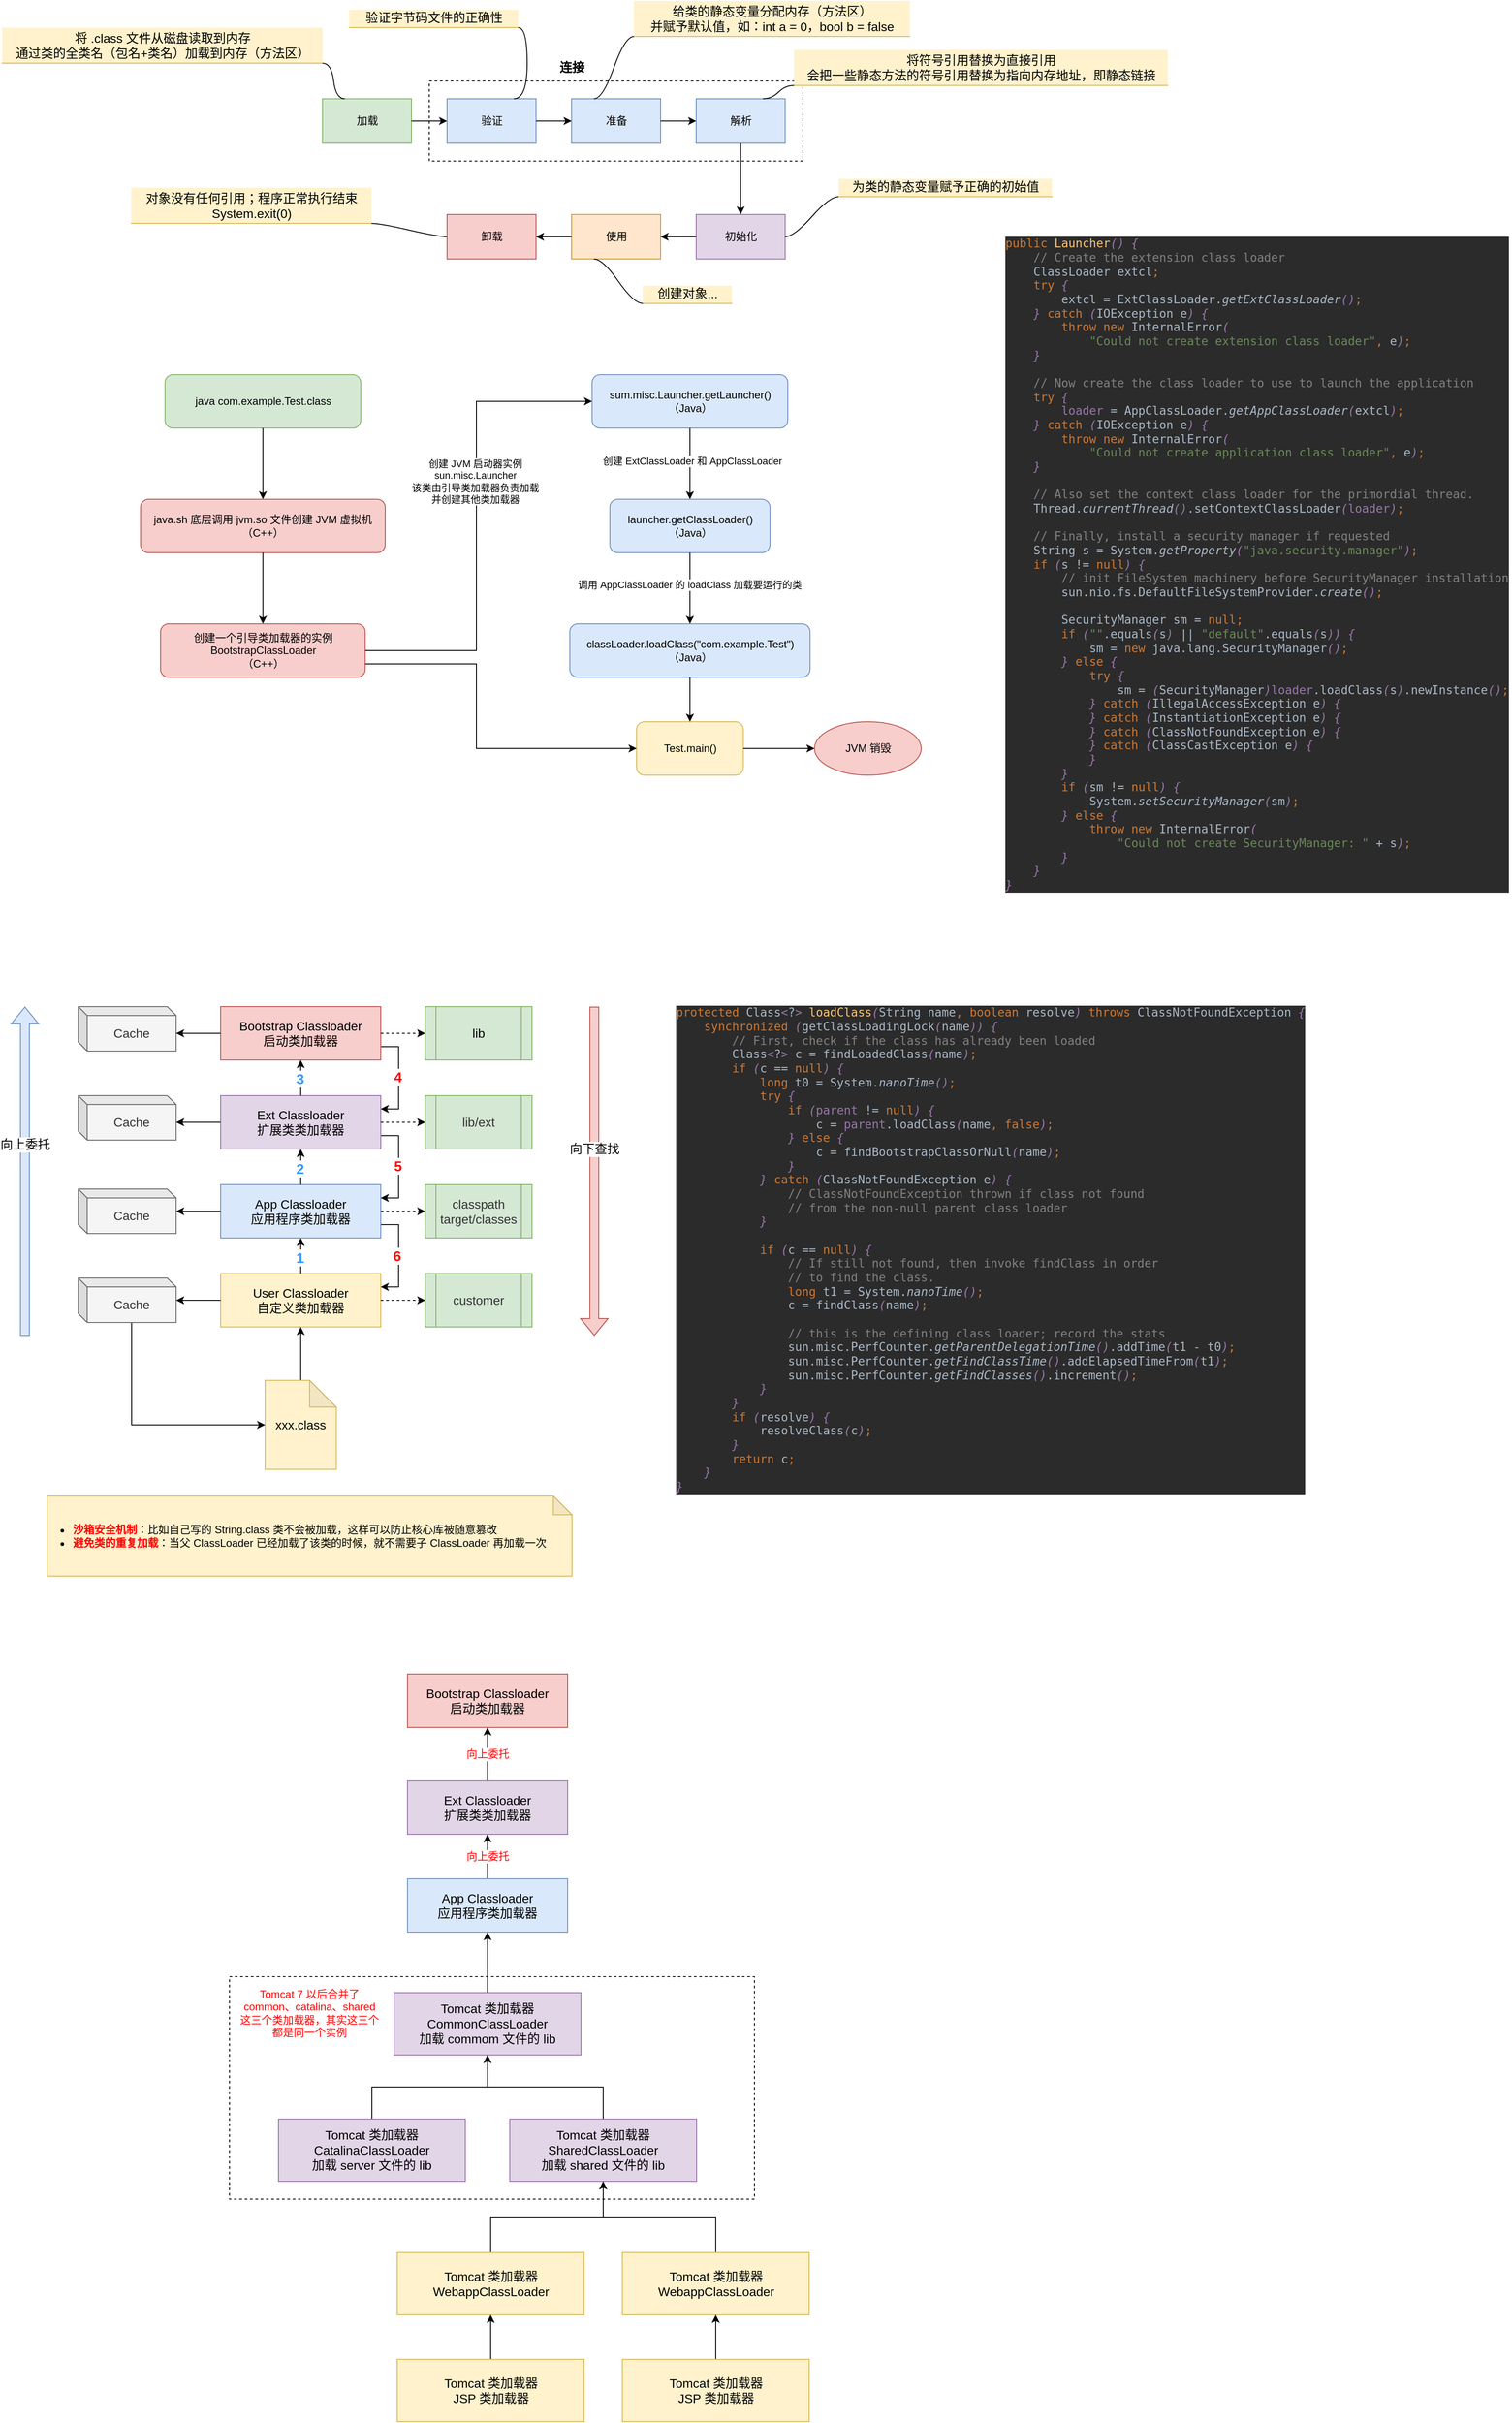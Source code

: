 <mxfile version="18.2.0" type="github">
  <diagram id="zVCf7z2-2lD_RfVQa9jk" name="Page-1">
    <mxGraphModel dx="1078" dy="671" grid="1" gridSize="10" guides="1" tooltips="1" connect="1" arrows="1" fold="1" page="1" pageScale="1" pageWidth="827" pageHeight="1169" math="0" shadow="0">
      <root>
        <mxCell id="0" />
        <mxCell id="1" parent="0" />
        <mxCell id="hN3UOtzz-SPdpC7iUw7O-63" value="" style="rounded=0;whiteSpace=wrap;html=1;labelBackgroundColor=none;fontSize=12;fontColor=#FF0000;dashed=1;" vertex="1" parent="1">
          <mxGeometry x="390" y="2320" width="590" height="250" as="geometry" />
        </mxCell>
        <mxCell id="hN3UOtzz-SPdpC7iUw7O-2" value="" style="group" vertex="1" connectable="0" parent="1">
          <mxGeometry x="134.5" y="100" width="1310" height="340" as="geometry" />
        </mxCell>
        <mxCell id="iPwPXOduqcn6cmdAG-xF-22" value="" style="rounded=0;whiteSpace=wrap;html=1;dashed=1;" parent="hN3UOtzz-SPdpC7iUw7O-2" vertex="1">
          <mxGeometry x="480" y="90" width="420" height="90" as="geometry" />
        </mxCell>
        <mxCell id="iPwPXOduqcn6cmdAG-xF-1" value="加载" style="rounded=0;whiteSpace=wrap;html=1;fillColor=#d5e8d4;strokeColor=#82b366;" parent="hN3UOtzz-SPdpC7iUw7O-2" vertex="1">
          <mxGeometry x="360" y="110" width="100" height="50" as="geometry" />
        </mxCell>
        <mxCell id="iPwPXOduqcn6cmdAG-xF-10" value="验证" style="rounded=0;whiteSpace=wrap;html=1;fillColor=#dae8fc;strokeColor=#6c8ebf;" parent="hN3UOtzz-SPdpC7iUw7O-2" vertex="1">
          <mxGeometry x="500" y="110" width="100" height="50" as="geometry" />
        </mxCell>
        <mxCell id="iPwPXOduqcn6cmdAG-xF-16" style="edgeStyle=orthogonalEdgeStyle;rounded=0;orthogonalLoop=1;jettySize=auto;html=1;exitX=1;exitY=0.5;exitDx=0;exitDy=0;" parent="hN3UOtzz-SPdpC7iUw7O-2" source="iPwPXOduqcn6cmdAG-xF-1" target="iPwPXOduqcn6cmdAG-xF-10" edge="1">
          <mxGeometry relative="1" as="geometry" />
        </mxCell>
        <mxCell id="iPwPXOduqcn6cmdAG-xF-11" value="准备" style="rounded=0;whiteSpace=wrap;html=1;fillColor=#dae8fc;strokeColor=#6c8ebf;" parent="hN3UOtzz-SPdpC7iUw7O-2" vertex="1">
          <mxGeometry x="640" y="110" width="100" height="50" as="geometry" />
        </mxCell>
        <mxCell id="iPwPXOduqcn6cmdAG-xF-17" style="edgeStyle=orthogonalEdgeStyle;rounded=0;orthogonalLoop=1;jettySize=auto;html=1;exitX=1;exitY=0.5;exitDx=0;exitDy=0;entryX=0;entryY=0.5;entryDx=0;entryDy=0;" parent="hN3UOtzz-SPdpC7iUw7O-2" source="iPwPXOduqcn6cmdAG-xF-10" target="iPwPXOduqcn6cmdAG-xF-11" edge="1">
          <mxGeometry relative="1" as="geometry" />
        </mxCell>
        <mxCell id="iPwPXOduqcn6cmdAG-xF-12" value="解析" style="rounded=0;whiteSpace=wrap;html=1;fillColor=#dae8fc;strokeColor=#6c8ebf;" parent="hN3UOtzz-SPdpC7iUw7O-2" vertex="1">
          <mxGeometry x="780" y="110" width="100" height="50" as="geometry" />
        </mxCell>
        <mxCell id="iPwPXOduqcn6cmdAG-xF-18" style="edgeStyle=orthogonalEdgeStyle;rounded=0;orthogonalLoop=1;jettySize=auto;html=1;exitX=1;exitY=0.5;exitDx=0;exitDy=0;" parent="hN3UOtzz-SPdpC7iUw7O-2" source="iPwPXOduqcn6cmdAG-xF-11" target="iPwPXOduqcn6cmdAG-xF-12" edge="1">
          <mxGeometry relative="1" as="geometry" />
        </mxCell>
        <mxCell id="iPwPXOduqcn6cmdAG-xF-13" value="初始化" style="rounded=0;whiteSpace=wrap;html=1;fillColor=#e1d5e7;strokeColor=#9673a6;" parent="hN3UOtzz-SPdpC7iUw7O-2" vertex="1">
          <mxGeometry x="780" y="240" width="100" height="50" as="geometry" />
        </mxCell>
        <mxCell id="iPwPXOduqcn6cmdAG-xF-19" style="edgeStyle=orthogonalEdgeStyle;rounded=0;orthogonalLoop=1;jettySize=auto;html=1;exitX=0.5;exitY=1;exitDx=0;exitDy=0;" parent="hN3UOtzz-SPdpC7iUw7O-2" source="iPwPXOduqcn6cmdAG-xF-12" target="iPwPXOduqcn6cmdAG-xF-13" edge="1">
          <mxGeometry relative="1" as="geometry" />
        </mxCell>
        <mxCell id="iPwPXOduqcn6cmdAG-xF-14" value="使用&lt;span style=&quot;color: rgba(0 , 0 , 0 , 0) ; font-family: monospace ; font-size: 0px&quot;&gt;%3CmxGraphModel%3E%3Croot%3E%3CmxCell%20id%3D%220%22%2F%3E%3CmxCell%20id%3D%221%22%20parent%3D%220%22%2F%3E%3CmxCell%20id%3D%222%22%20value%3D%22%E5%8A%A0%E8%BD%BD%22%20style%3D%22rounded%3D0%3BwhiteSpace%3Dwrap%3Bhtml%3D1%3B%22%20vertex%3D%221%22%20parent%3D%221%22%3E%3CmxGeometry%20x%3D%22100%22%20y%3D%22140%22%20width%3D%22100%22%20height%3D%2250%22%20as%3D%22geometry%22%2F%3E%3C%2FmxCell%3E%3C%2Froot%3E%3C%2FmxGraphModel%3E&lt;/span&gt;" style="rounded=0;whiteSpace=wrap;html=1;fillColor=#ffe6cc;strokeColor=#d79b00;" parent="hN3UOtzz-SPdpC7iUw7O-2" vertex="1">
          <mxGeometry x="640" y="240" width="100" height="50" as="geometry" />
        </mxCell>
        <mxCell id="iPwPXOduqcn6cmdAG-xF-20" style="edgeStyle=orthogonalEdgeStyle;rounded=0;orthogonalLoop=1;jettySize=auto;html=1;exitX=0;exitY=0.5;exitDx=0;exitDy=0;" parent="hN3UOtzz-SPdpC7iUw7O-2" source="iPwPXOduqcn6cmdAG-xF-13" target="iPwPXOduqcn6cmdAG-xF-14" edge="1">
          <mxGeometry relative="1" as="geometry" />
        </mxCell>
        <mxCell id="iPwPXOduqcn6cmdAG-xF-15" value="卸载" style="rounded=0;whiteSpace=wrap;html=1;fillColor=#f8cecc;strokeColor=#b85450;" parent="hN3UOtzz-SPdpC7iUw7O-2" vertex="1">
          <mxGeometry x="500" y="240" width="100" height="50" as="geometry" />
        </mxCell>
        <mxCell id="iPwPXOduqcn6cmdAG-xF-21" style="edgeStyle=orthogonalEdgeStyle;rounded=0;orthogonalLoop=1;jettySize=auto;html=1;exitX=0;exitY=0.5;exitDx=0;exitDy=0;" parent="hN3UOtzz-SPdpC7iUw7O-2" source="iPwPXOduqcn6cmdAG-xF-14" target="iPwPXOduqcn6cmdAG-xF-15" edge="1">
          <mxGeometry relative="1" as="geometry" />
        </mxCell>
        <mxCell id="iPwPXOduqcn6cmdAG-xF-23" value="连接" style="text;html=1;strokeColor=none;fillColor=none;align=center;verticalAlign=middle;whiteSpace=wrap;rounded=0;dashed=1;fontStyle=1;fontSize=14;" parent="hN3UOtzz-SPdpC7iUw7O-2" vertex="1">
          <mxGeometry x="610" y="60" width="60" height="30" as="geometry" />
        </mxCell>
        <mxCell id="s2DW5glBOxeusL4yt4jL-1" value="&lt;span style=&quot;font-size: 14px; text-align: left;&quot;&gt;将 .class 文件从磁盘读取到内存&lt;br&gt;通过类的全类名（包名+类名）加载到内存（方法区）&lt;/span&gt;" style="whiteSpace=wrap;html=1;shape=partialRectangle;top=0;left=0;bottom=1;right=0;points=[[0,1],[1,1]];fillColor=#fff2cc;align=center;verticalAlign=bottom;routingCenterY=0.5;snapToPoint=1;recursiveResize=0;autosize=1;treeFolding=1;treeMoving=1;newEdgeStyle={&quot;edgeStyle&quot;:&quot;entityRelationEdgeStyle&quot;,&quot;startArrow&quot;:&quot;none&quot;,&quot;endArrow&quot;:&quot;none&quot;,&quot;segment&quot;:10,&quot;curved&quot;:1};strokeColor=#d6b656;" parent="hN3UOtzz-SPdpC7iUw7O-2" vertex="1">
          <mxGeometry y="30" width="360" height="40" as="geometry" />
        </mxCell>
        <mxCell id="s2DW5glBOxeusL4yt4jL-2" value="" style="edgeStyle=entityRelationEdgeStyle;startArrow=none;endArrow=none;segment=10;curved=1;rounded=0;fontColor=#000000;exitX=0.25;exitY=0;exitDx=0;exitDy=0;" parent="hN3UOtzz-SPdpC7iUw7O-2" source="iPwPXOduqcn6cmdAG-xF-1" target="s2DW5glBOxeusL4yt4jL-1" edge="1">
          <mxGeometry relative="1" as="geometry">
            <mxPoint x="180" y="60" as="sourcePoint" />
          </mxGeometry>
        </mxCell>
        <mxCell id="s2DW5glBOxeusL4yt4jL-3" value="&lt;span style=&quot;font-size: 14px; text-align: left;&quot;&gt;验证字节码文件的正确性&lt;/span&gt;" style="whiteSpace=wrap;html=1;shape=partialRectangle;top=0;left=0;bottom=1;right=0;points=[[0,1],[1,1]];fillColor=#fff2cc;align=center;verticalAlign=bottom;routingCenterY=0.5;snapToPoint=1;recursiveResize=0;autosize=1;treeFolding=1;treeMoving=1;newEdgeStyle={&quot;edgeStyle&quot;:&quot;entityRelationEdgeStyle&quot;,&quot;startArrow&quot;:&quot;none&quot;,&quot;endArrow&quot;:&quot;none&quot;,&quot;segment&quot;:10,&quot;curved&quot;:1};strokeColor=#d6b656;" parent="hN3UOtzz-SPdpC7iUw7O-2" vertex="1">
          <mxGeometry x="390" y="10" width="190" height="20" as="geometry" />
        </mxCell>
        <mxCell id="s2DW5glBOxeusL4yt4jL-4" value="" style="edgeStyle=entityRelationEdgeStyle;startArrow=none;endArrow=none;segment=10;curved=1;rounded=0;fontColor=#000000;exitX=0.75;exitY=0;exitDx=0;exitDy=0;" parent="hN3UOtzz-SPdpC7iUw7O-2" source="iPwPXOduqcn6cmdAG-xF-10" target="s2DW5glBOxeusL4yt4jL-3" edge="1">
          <mxGeometry relative="1" as="geometry">
            <mxPoint x="460" y="30" as="sourcePoint" />
          </mxGeometry>
        </mxCell>
        <mxCell id="s2DW5glBOxeusL4yt4jL-5" value="&lt;span style=&quot;font-size: 14px; text-align: left;&quot;&gt;给类的静态变量分配内存（方法区）&lt;br&gt;并赋予默认值，如：int a = 0，bool b = false&lt;/span&gt;" style="whiteSpace=wrap;html=1;shape=partialRectangle;top=0;left=0;bottom=1;right=0;points=[[0,1],[1,1]];fillColor=#fff2cc;align=center;verticalAlign=bottom;routingCenterY=0.5;snapToPoint=1;recursiveResize=0;autosize=1;treeFolding=1;treeMoving=1;newEdgeStyle={&quot;edgeStyle&quot;:&quot;entityRelationEdgeStyle&quot;,&quot;startArrow&quot;:&quot;none&quot;,&quot;endArrow&quot;:&quot;none&quot;,&quot;segment&quot;:10,&quot;curved&quot;:1};strokeColor=#d6b656;" parent="hN3UOtzz-SPdpC7iUw7O-2" vertex="1">
          <mxGeometry x="710" width="310" height="40" as="geometry" />
        </mxCell>
        <mxCell id="s2DW5glBOxeusL4yt4jL-6" value="" style="edgeStyle=entityRelationEdgeStyle;startArrow=none;endArrow=none;segment=10;curved=1;rounded=0;fontColor=#000000;exitX=0.25;exitY=0;exitDx=0;exitDy=0;" parent="hN3UOtzz-SPdpC7iUw7O-2" source="iPwPXOduqcn6cmdAG-xF-11" target="s2DW5glBOxeusL4yt4jL-5" edge="1">
          <mxGeometry relative="1" as="geometry">
            <mxPoint x="710" y="30" as="sourcePoint" />
          </mxGeometry>
        </mxCell>
        <mxCell id="s2DW5glBOxeusL4yt4jL-7" value="&lt;span style=&quot;font-size: 14px; text-align: left;&quot;&gt;将符号引用替换为直接引用&lt;br&gt;会把一些静态方法的符号引用替换为指向内存地址，即静态链接&lt;br&gt;&lt;/span&gt;" style="whiteSpace=wrap;html=1;shape=partialRectangle;top=0;left=0;bottom=1;right=0;points=[[0,1],[1,1]];fillColor=#fff2cc;align=center;verticalAlign=bottom;routingCenterY=0.5;snapToPoint=1;recursiveResize=0;autosize=1;treeFolding=1;treeMoving=1;newEdgeStyle={&quot;edgeStyle&quot;:&quot;entityRelationEdgeStyle&quot;,&quot;startArrow&quot;:&quot;none&quot;,&quot;endArrow&quot;:&quot;none&quot;,&quot;segment&quot;:10,&quot;curved&quot;:1};strokeColor=#d6b656;" parent="hN3UOtzz-SPdpC7iUw7O-2" vertex="1">
          <mxGeometry x="890" y="55" width="420" height="40" as="geometry" />
        </mxCell>
        <mxCell id="s2DW5glBOxeusL4yt4jL-8" value="" style="edgeStyle=entityRelationEdgeStyle;startArrow=none;endArrow=none;segment=10;curved=1;rounded=0;fontColor=#000000;exitX=0.75;exitY=0;exitDx=0;exitDy=0;" parent="hN3UOtzz-SPdpC7iUw7O-2" source="iPwPXOduqcn6cmdAG-xF-12" target="s2DW5glBOxeusL4yt4jL-7" edge="1">
          <mxGeometry relative="1" as="geometry">
            <mxPoint x="980" y="110" as="sourcePoint" />
          </mxGeometry>
        </mxCell>
        <mxCell id="s2DW5glBOxeusL4yt4jL-9" value="&lt;span style=&quot;font-size: 14px; text-align: left;&quot;&gt;为类的静态变量赋予正确的初始值&lt;/span&gt;" style="whiteSpace=wrap;html=1;shape=partialRectangle;top=0;left=0;bottom=1;right=0;points=[[0,1],[1,1]];fillColor=#fff2cc;align=center;verticalAlign=bottom;routingCenterY=0.5;snapToPoint=1;recursiveResize=0;autosize=1;treeFolding=1;treeMoving=1;newEdgeStyle={&quot;edgeStyle&quot;:&quot;entityRelationEdgeStyle&quot;,&quot;startArrow&quot;:&quot;none&quot;,&quot;endArrow&quot;:&quot;none&quot;,&quot;segment&quot;:10,&quot;curved&quot;:1};strokeColor=#d6b656;" parent="hN3UOtzz-SPdpC7iUw7O-2" vertex="1">
          <mxGeometry x="940" y="200" width="240" height="20" as="geometry" />
        </mxCell>
        <mxCell id="s2DW5glBOxeusL4yt4jL-10" value="" style="edgeStyle=entityRelationEdgeStyle;startArrow=none;endArrow=none;segment=10;curved=1;rounded=0;fontColor=#000000;exitX=1;exitY=0.5;exitDx=0;exitDy=0;" parent="hN3UOtzz-SPdpC7iUw7O-2" source="iPwPXOduqcn6cmdAG-xF-13" target="s2DW5glBOxeusL4yt4jL-9" edge="1">
          <mxGeometry relative="1" as="geometry">
            <mxPoint x="930" y="260" as="sourcePoint" />
          </mxGeometry>
        </mxCell>
        <mxCell id="s2DW5glBOxeusL4yt4jL-11" value="&lt;span style=&quot;font-size: 14px; text-align: left;&quot;&gt;创建对象...&lt;/span&gt;" style="whiteSpace=wrap;html=1;shape=partialRectangle;top=0;left=0;bottom=1;right=0;points=[[0,1],[1,1]];fillColor=#fff2cc;align=center;verticalAlign=bottom;routingCenterY=0.5;snapToPoint=1;recursiveResize=0;autosize=1;treeFolding=1;treeMoving=1;newEdgeStyle={&quot;edgeStyle&quot;:&quot;entityRelationEdgeStyle&quot;,&quot;startArrow&quot;:&quot;none&quot;,&quot;endArrow&quot;:&quot;none&quot;,&quot;segment&quot;:10,&quot;curved&quot;:1};strokeColor=#d6b656;" parent="hN3UOtzz-SPdpC7iUw7O-2" vertex="1">
          <mxGeometry x="720" y="320" width="100" height="20" as="geometry" />
        </mxCell>
        <mxCell id="s2DW5glBOxeusL4yt4jL-12" value="" style="edgeStyle=entityRelationEdgeStyle;startArrow=none;endArrow=none;segment=10;curved=1;rounded=0;fontColor=#000000;exitX=0.25;exitY=1;exitDx=0;exitDy=0;" parent="hN3UOtzz-SPdpC7iUw7O-2" source="iPwPXOduqcn6cmdAG-xF-14" target="s2DW5glBOxeusL4yt4jL-11" edge="1">
          <mxGeometry relative="1" as="geometry">
            <mxPoint x="610" y="360" as="sourcePoint" />
          </mxGeometry>
        </mxCell>
        <mxCell id="s2DW5glBOxeusL4yt4jL-13" value="&lt;span style=&quot;font-size: 14px; text-align: left;&quot;&gt;对象没有任何引用；程序正常执行结束&lt;br&gt;&lt;/span&gt;&lt;span style=&quot;font-size: 14px; text-align: left;&quot;&gt;System.exit(0)&lt;/span&gt;&lt;span style=&quot;font-size: 14px; text-align: left;&quot;&gt;&lt;br&gt;&lt;/span&gt;" style="whiteSpace=wrap;html=1;shape=partialRectangle;top=0;left=0;bottom=1;right=0;points=[[0,1],[1,1]];fillColor=#fff2cc;align=center;verticalAlign=bottom;routingCenterY=0.5;snapToPoint=1;recursiveResize=0;autosize=1;treeFolding=1;treeMoving=1;newEdgeStyle={&quot;edgeStyle&quot;:&quot;entityRelationEdgeStyle&quot;,&quot;startArrow&quot;:&quot;none&quot;,&quot;endArrow&quot;:&quot;none&quot;,&quot;segment&quot;:10,&quot;curved&quot;:1};strokeColor=#d6b656;" parent="hN3UOtzz-SPdpC7iUw7O-2" vertex="1">
          <mxGeometry x="145" y="210" width="270" height="40" as="geometry" />
        </mxCell>
        <mxCell id="s2DW5glBOxeusL4yt4jL-14" value="" style="edgeStyle=entityRelationEdgeStyle;startArrow=none;endArrow=none;segment=10;curved=1;rounded=0;fontColor=#000000;exitX=0;exitY=0.5;exitDx=0;exitDy=0;" parent="hN3UOtzz-SPdpC7iUw7O-2" source="iPwPXOduqcn6cmdAG-xF-15" target="s2DW5glBOxeusL4yt4jL-13" edge="1">
          <mxGeometry relative="1" as="geometry">
            <mxPoint x="110" y="270" as="sourcePoint" />
          </mxGeometry>
        </mxCell>
        <mxCell id="hN3UOtzz-SPdpC7iUw7O-22" value="" style="group" vertex="1" connectable="0" parent="1">
          <mxGeometry x="290" y="520" width="877.5" height="450" as="geometry" />
        </mxCell>
        <mxCell id="hN3UOtzz-SPdpC7iUw7O-3" value="java com.example.Test.class" style="rounded=1;whiteSpace=wrap;html=1;fillColor=#d5e8d4;strokeColor=#82b366;" vertex="1" parent="hN3UOtzz-SPdpC7iUw7O-22">
          <mxGeometry x="27.5" width="220" height="60" as="geometry" />
        </mxCell>
        <mxCell id="hN3UOtzz-SPdpC7iUw7O-4" value="java.sh 底层调用 jvm.so 文件创建 JVM 虚拟机&lt;br&gt;（C++）" style="whiteSpace=wrap;html=1;rounded=1;fillColor=#f8cecc;strokeColor=#b85450;" vertex="1" parent="hN3UOtzz-SPdpC7iUw7O-22">
          <mxGeometry y="140" width="275" height="60" as="geometry" />
        </mxCell>
        <mxCell id="hN3UOtzz-SPdpC7iUw7O-5" value="" style="edgeStyle=orthogonalEdgeStyle;rounded=0;orthogonalLoop=1;jettySize=auto;html=1;" edge="1" parent="hN3UOtzz-SPdpC7iUw7O-22" source="hN3UOtzz-SPdpC7iUw7O-3" target="hN3UOtzz-SPdpC7iUw7O-4">
          <mxGeometry relative="1" as="geometry" />
        </mxCell>
        <mxCell id="hN3UOtzz-SPdpC7iUw7O-6" value="创建一个引导类加载器的实例&lt;br&gt;BootstrapClassLoader&lt;br&gt;（C++）" style="whiteSpace=wrap;html=1;rounded=1;fillColor=#f8cecc;strokeColor=#b85450;" vertex="1" parent="hN3UOtzz-SPdpC7iUw7O-22">
          <mxGeometry x="22.5" y="280" width="230" height="60" as="geometry" />
        </mxCell>
        <mxCell id="hN3UOtzz-SPdpC7iUw7O-7" value="" style="edgeStyle=orthogonalEdgeStyle;rounded=0;orthogonalLoop=1;jettySize=auto;html=1;" edge="1" parent="hN3UOtzz-SPdpC7iUw7O-22" source="hN3UOtzz-SPdpC7iUw7O-4" target="hN3UOtzz-SPdpC7iUw7O-6">
          <mxGeometry relative="1" as="geometry" />
        </mxCell>
        <mxCell id="hN3UOtzz-SPdpC7iUw7O-8" value="sum.misc.Launcher.getLauncher()&lt;br&gt;（Java）" style="whiteSpace=wrap;html=1;rounded=1;fillColor=#dae8fc;strokeColor=#6c8ebf;" vertex="1" parent="hN3UOtzz-SPdpC7iUw7O-22">
          <mxGeometry x="507.5" width="220" height="60" as="geometry" />
        </mxCell>
        <mxCell id="hN3UOtzz-SPdpC7iUw7O-9" value="" style="edgeStyle=orthogonalEdgeStyle;rounded=0;orthogonalLoop=1;jettySize=auto;html=1;entryX=0;entryY=0.5;entryDx=0;entryDy=0;" edge="1" parent="hN3UOtzz-SPdpC7iUw7O-22" source="hN3UOtzz-SPdpC7iUw7O-6" target="hN3UOtzz-SPdpC7iUw7O-8">
          <mxGeometry relative="1" as="geometry">
            <Array as="points">
              <mxPoint x="377.5" y="310" />
              <mxPoint x="377.5" y="30" />
            </Array>
          </mxGeometry>
        </mxCell>
        <mxCell id="hN3UOtzz-SPdpC7iUw7O-12" value="创建 JVM 启动器实例&lt;br&gt;sun.misc.Launcher&lt;br&gt;该类由引导类加载器负责加载&lt;br&gt;并创建其他类加载器" style="edgeLabel;html=1;align=center;verticalAlign=middle;resizable=0;points=[];" vertex="1" connectable="0" parent="hN3UOtzz-SPdpC7iUw7O-9">
          <mxGeometry x="0.181" y="3" relative="1" as="geometry">
            <mxPoint x="1" y="1" as="offset" />
          </mxGeometry>
        </mxCell>
        <mxCell id="hN3UOtzz-SPdpC7iUw7O-10" value="launcher.getClassLoader()&lt;br&gt;（Java）" style="whiteSpace=wrap;html=1;rounded=1;fillColor=#dae8fc;strokeColor=#6c8ebf;" vertex="1" parent="hN3UOtzz-SPdpC7iUw7O-22">
          <mxGeometry x="527.5" y="140" width="180" height="60" as="geometry" />
        </mxCell>
        <mxCell id="hN3UOtzz-SPdpC7iUw7O-11" value="" style="edgeStyle=orthogonalEdgeStyle;rounded=0;orthogonalLoop=1;jettySize=auto;html=1;" edge="1" parent="hN3UOtzz-SPdpC7iUw7O-22" source="hN3UOtzz-SPdpC7iUw7O-8" target="hN3UOtzz-SPdpC7iUw7O-10">
          <mxGeometry relative="1" as="geometry" />
        </mxCell>
        <mxCell id="hN3UOtzz-SPdpC7iUw7O-16" value="创建 ExtClassLoader 和 AppClassLoader" style="edgeLabel;html=1;align=center;verticalAlign=middle;resizable=0;points=[];" vertex="1" connectable="0" parent="hN3UOtzz-SPdpC7iUw7O-11">
          <mxGeometry x="-0.087" y="2" relative="1" as="geometry">
            <mxPoint as="offset" />
          </mxGeometry>
        </mxCell>
        <mxCell id="hN3UOtzz-SPdpC7iUw7O-13" value="classLoader.loadClass(&quot;com.example.Test&quot;)&lt;br&gt;（Java）" style="whiteSpace=wrap;html=1;rounded=1;fillColor=#dae8fc;strokeColor=#6c8ebf;" vertex="1" parent="hN3UOtzz-SPdpC7iUw7O-22">
          <mxGeometry x="482.5" y="280" width="270" height="60" as="geometry" />
        </mxCell>
        <mxCell id="hN3UOtzz-SPdpC7iUw7O-14" value="" style="edgeStyle=orthogonalEdgeStyle;rounded=0;orthogonalLoop=1;jettySize=auto;html=1;" edge="1" parent="hN3UOtzz-SPdpC7iUw7O-22" source="hN3UOtzz-SPdpC7iUw7O-10" target="hN3UOtzz-SPdpC7iUw7O-13">
          <mxGeometry relative="1" as="geometry" />
        </mxCell>
        <mxCell id="hN3UOtzz-SPdpC7iUw7O-15" value="调用 AppClassLoader 的 loadClass 加载要运行的类" style="edgeLabel;html=1;align=center;verticalAlign=middle;resizable=0;points=[];" vertex="1" connectable="0" parent="hN3UOtzz-SPdpC7iUw7O-14">
          <mxGeometry x="-0.113" y="-1" relative="1" as="geometry">
            <mxPoint as="offset" />
          </mxGeometry>
        </mxCell>
        <mxCell id="hN3UOtzz-SPdpC7iUw7O-17" value="Test.main()" style="whiteSpace=wrap;html=1;rounded=1;fillColor=#fff2cc;strokeColor=#d6b656;" vertex="1" parent="hN3UOtzz-SPdpC7iUw7O-22">
          <mxGeometry x="557.5" y="390" width="120" height="60" as="geometry" />
        </mxCell>
        <mxCell id="hN3UOtzz-SPdpC7iUw7O-21" style="edgeStyle=orthogonalEdgeStyle;rounded=0;orthogonalLoop=1;jettySize=auto;html=1;exitX=1;exitY=0.75;exitDx=0;exitDy=0;entryX=0;entryY=0.5;entryDx=0;entryDy=0;" edge="1" parent="hN3UOtzz-SPdpC7iUw7O-22" source="hN3UOtzz-SPdpC7iUw7O-6" target="hN3UOtzz-SPdpC7iUw7O-17">
          <mxGeometry relative="1" as="geometry">
            <Array as="points">
              <mxPoint x="377.5" y="325" />
              <mxPoint x="377.5" y="420" />
            </Array>
          </mxGeometry>
        </mxCell>
        <mxCell id="hN3UOtzz-SPdpC7iUw7O-18" value="" style="edgeStyle=orthogonalEdgeStyle;rounded=0;orthogonalLoop=1;jettySize=auto;html=1;" edge="1" parent="hN3UOtzz-SPdpC7iUw7O-22" source="hN3UOtzz-SPdpC7iUw7O-13" target="hN3UOtzz-SPdpC7iUw7O-17">
          <mxGeometry relative="1" as="geometry" />
        </mxCell>
        <mxCell id="hN3UOtzz-SPdpC7iUw7O-19" value="JVM 销毁" style="ellipse;whiteSpace=wrap;html=1;rounded=1;fillColor=#f8cecc;strokeColor=#b85450;" vertex="1" parent="hN3UOtzz-SPdpC7iUw7O-22">
          <mxGeometry x="757.5" y="390" width="120" height="60" as="geometry" />
        </mxCell>
        <mxCell id="hN3UOtzz-SPdpC7iUw7O-20" value="" style="edgeStyle=orthogonalEdgeStyle;rounded=0;orthogonalLoop=1;jettySize=auto;html=1;" edge="1" parent="hN3UOtzz-SPdpC7iUw7O-22" source="hN3UOtzz-SPdpC7iUw7O-17" target="hN3UOtzz-SPdpC7iUw7O-19">
          <mxGeometry relative="1" as="geometry" />
        </mxCell>
        <mxCell id="hN3UOtzz-SPdpC7iUw7O-24" value="&lt;pre style=&quot;text-align: left; background-color: rgb(43, 43, 43); color: rgb(169, 183, 198); font-family: &amp;quot;JetBrains Mono&amp;quot;, monospace; font-size: 9.8pt;&quot;&gt;&lt;span style=&quot;color: rgb(204, 120, 50);&quot;&gt;public &lt;/span&gt;&lt;span style=&quot;color: rgb(255, 198, 109);&quot;&gt;Launcher&lt;/span&gt;&lt;span style=&quot;color: rgb(152, 118, 170); font-style: italic;&quot;&gt;() {&lt;br&gt;&lt;/span&gt;&lt;span style=&quot;color: rgb(152, 118, 170); font-style: italic;&quot;&gt;    &lt;/span&gt;&lt;span style=&quot;color: rgb(128, 128, 128);&quot;&gt;// Create the extension class loader&lt;br&gt;&lt;/span&gt;&lt;span style=&quot;color: rgb(128, 128, 128);&quot;&gt;    &lt;/span&gt;ClassLoader extcl&lt;span style=&quot;color: rgb(204, 120, 50);&quot;&gt;;&lt;br&gt;&lt;/span&gt;&lt;span style=&quot;color: rgb(204, 120, 50);&quot;&gt;    try &lt;/span&gt;&lt;span style=&quot;color: rgb(152, 118, 170); font-style: italic;&quot;&gt;{&lt;br&gt;&lt;/span&gt;&lt;span style=&quot;color: rgb(152, 118, 170); font-style: italic;&quot;&gt;        &lt;/span&gt;extcl = ExtClassLoader.&lt;span style=&quot;font-style: italic;&quot;&gt;getExtClassLoader&lt;/span&gt;&lt;span style=&quot;color: rgb(152, 118, 170); font-style: italic;&quot;&gt;()&lt;/span&gt;&lt;span style=&quot;color: rgb(204, 120, 50);&quot;&gt;;&lt;br&gt;&lt;/span&gt;&lt;span style=&quot;color: rgb(204, 120, 50);&quot;&gt;    &lt;/span&gt;&lt;span style=&quot;color: rgb(152, 118, 170); font-style: italic;&quot;&gt;} &lt;/span&gt;&lt;span style=&quot;color: rgb(204, 120, 50);&quot;&gt;catch &lt;/span&gt;&lt;span style=&quot;color: rgb(152, 118, 170); font-style: italic;&quot;&gt;(&lt;/span&gt;IOException e&lt;span style=&quot;color: rgb(152, 118, 170); font-style: italic;&quot;&gt;) {&lt;br&gt;&lt;/span&gt;&lt;span style=&quot;color: rgb(152, 118, 170); font-style: italic;&quot;&gt;        &lt;/span&gt;&lt;span style=&quot;color: rgb(204, 120, 50);&quot;&gt;throw new &lt;/span&gt;InternalError&lt;span style=&quot;color: rgb(152, 118, 170); font-style: italic;&quot;&gt;(&lt;br&gt;&lt;/span&gt;&lt;span style=&quot;color: rgb(152, 118, 170); font-style: italic;&quot;&gt;            &lt;/span&gt;&lt;span style=&quot;color: rgb(106, 135, 89);&quot;&gt;&quot;Could not create extension class loader&quot;&lt;/span&gt;&lt;span style=&quot;color: rgb(204, 120, 50);&quot;&gt;, &lt;/span&gt;e&lt;span style=&quot;color: rgb(152, 118, 170); font-style: italic;&quot;&gt;)&lt;/span&gt;&lt;span style=&quot;color: rgb(204, 120, 50);&quot;&gt;;&lt;br&gt;&lt;/span&gt;&lt;span style=&quot;color: rgb(204, 120, 50);&quot;&gt;    &lt;/span&gt;&lt;span style=&quot;color: rgb(152, 118, 170); font-style: italic;&quot;&gt;}&lt;br&gt;&lt;/span&gt;&lt;span style=&quot;color: rgb(152, 118, 170); font-style: italic;&quot;&gt;&lt;br&gt;&lt;/span&gt;&lt;span style=&quot;color: rgb(152, 118, 170); font-style: italic;&quot;&gt;    &lt;/span&gt;&lt;span style=&quot;color: rgb(128, 128, 128);&quot;&gt;// Now create the class loader to use to launch the application&lt;br&gt;&lt;/span&gt;&lt;span style=&quot;color: rgb(128, 128, 128);&quot;&gt;    &lt;/span&gt;&lt;span style=&quot;color: rgb(204, 120, 50);&quot;&gt;try &lt;/span&gt;&lt;span style=&quot;color: rgb(152, 118, 170); font-style: italic;&quot;&gt;{&lt;br&gt;&lt;/span&gt;&lt;span style=&quot;color: rgb(152, 118, 170); font-style: italic;&quot;&gt;        &lt;/span&gt;&lt;span style=&quot;color: rgb(152, 118, 170);&quot;&gt;loader &lt;/span&gt;= AppClassLoader.&lt;span style=&quot;font-style: italic;&quot;&gt;getAppClassLoader&lt;/span&gt;&lt;span style=&quot;color: rgb(152, 118, 170); font-style: italic;&quot;&gt;(&lt;/span&gt;extcl&lt;span style=&quot;color: rgb(152, 118, 170); font-style: italic;&quot;&gt;)&lt;/span&gt;&lt;span style=&quot;color: rgb(204, 120, 50);&quot;&gt;;&lt;br&gt;&lt;/span&gt;&lt;span style=&quot;color: rgb(204, 120, 50);&quot;&gt;    &lt;/span&gt;&lt;span style=&quot;color: rgb(152, 118, 170); font-style: italic;&quot;&gt;} &lt;/span&gt;&lt;span style=&quot;color: rgb(204, 120, 50);&quot;&gt;catch &lt;/span&gt;&lt;span style=&quot;color: rgb(152, 118, 170); font-style: italic;&quot;&gt;(&lt;/span&gt;IOException e&lt;span style=&quot;color: rgb(152, 118, 170); font-style: italic;&quot;&gt;) {&lt;br&gt;&lt;/span&gt;&lt;span style=&quot;color: rgb(152, 118, 170); font-style: italic;&quot;&gt;        &lt;/span&gt;&lt;span style=&quot;color: rgb(204, 120, 50);&quot;&gt;throw new &lt;/span&gt;InternalError&lt;span style=&quot;color: rgb(152, 118, 170); font-style: italic;&quot;&gt;(&lt;br&gt;&lt;/span&gt;&lt;span style=&quot;color: rgb(152, 118, 170); font-style: italic;&quot;&gt;            &lt;/span&gt;&lt;span style=&quot;color: rgb(106, 135, 89);&quot;&gt;&quot;Could not create application class loader&quot;&lt;/span&gt;&lt;span style=&quot;color: rgb(204, 120, 50);&quot;&gt;, &lt;/span&gt;e&lt;span style=&quot;color: rgb(152, 118, 170); font-style: italic;&quot;&gt;)&lt;/span&gt;&lt;span style=&quot;color: rgb(204, 120, 50);&quot;&gt;;&lt;br&gt;&lt;/span&gt;&lt;span style=&quot;color: rgb(204, 120, 50);&quot;&gt;    &lt;/span&gt;&lt;span style=&quot;color: rgb(152, 118, 170); font-style: italic;&quot;&gt;}&lt;br&gt;&lt;/span&gt;&lt;span style=&quot;color: rgb(152, 118, 170); font-style: italic;&quot;&gt;&lt;br&gt;&lt;/span&gt;&lt;span style=&quot;color: rgb(152, 118, 170); font-style: italic;&quot;&gt;    &lt;/span&gt;&lt;span style=&quot;color: rgb(128, 128, 128);&quot;&gt;// Also set the context class loader for the primordial thread.&lt;br&gt;&lt;/span&gt;&lt;span style=&quot;color: rgb(128, 128, 128);&quot;&gt;    &lt;/span&gt;Thread.&lt;span style=&quot;font-style: italic;&quot;&gt;currentThread&lt;/span&gt;&lt;span style=&quot;color: rgb(152, 118, 170); font-style: italic;&quot;&gt;()&lt;/span&gt;.setContextClassLoader&lt;span style=&quot;color: rgb(152, 118, 170); font-style: italic;&quot;&gt;(&lt;/span&gt;&lt;span style=&quot;color: rgb(152, 118, 170);&quot;&gt;loader&lt;/span&gt;&lt;span style=&quot;color: rgb(152, 118, 170); font-style: italic;&quot;&gt;)&lt;/span&gt;&lt;span style=&quot;color: rgb(204, 120, 50);&quot;&gt;;&lt;br&gt;&lt;/span&gt;&lt;span style=&quot;color: rgb(204, 120, 50);&quot;&gt;&lt;br&gt;&lt;/span&gt;&lt;span style=&quot;color: rgb(204, 120, 50);&quot;&gt;    &lt;/span&gt;&lt;span style=&quot;color: rgb(128, 128, 128);&quot;&gt;// Finally, install a security manager if requested&lt;br&gt;&lt;/span&gt;&lt;span style=&quot;color: rgb(128, 128, 128);&quot;&gt;    &lt;/span&gt;String s = System.&lt;span style=&quot;font-style: italic;&quot;&gt;getProperty&lt;/span&gt;&lt;span style=&quot;color: rgb(152, 118, 170); font-style: italic;&quot;&gt;(&lt;/span&gt;&lt;span style=&quot;color: rgb(106, 135, 89);&quot;&gt;&quot;java.security.manager&quot;&lt;/span&gt;&lt;span style=&quot;color: rgb(152, 118, 170); font-style: italic;&quot;&gt;)&lt;/span&gt;&lt;span style=&quot;color: rgb(204, 120, 50);&quot;&gt;;&lt;br&gt;&lt;/span&gt;&lt;span style=&quot;color: rgb(204, 120, 50);&quot;&gt;    if &lt;/span&gt;&lt;span style=&quot;color: rgb(152, 118, 170); font-style: italic;&quot;&gt;(&lt;/span&gt;s != &lt;span style=&quot;color: rgb(204, 120, 50);&quot;&gt;null&lt;/span&gt;&lt;span style=&quot;color: rgb(152, 118, 170); font-style: italic;&quot;&gt;) {&lt;br&gt;&lt;/span&gt;&lt;span style=&quot;color: rgb(152, 118, 170); font-style: italic;&quot;&gt;        &lt;/span&gt;&lt;span style=&quot;color: rgb(128, 128, 128);&quot;&gt;// init FileSystem machinery before SecurityManager installation&lt;br&gt;&lt;/span&gt;&lt;span style=&quot;color: rgb(128, 128, 128);&quot;&gt;        &lt;/span&gt;sun.nio.fs.DefaultFileSystemProvider.&lt;span style=&quot;font-style: italic;&quot;&gt;create&lt;/span&gt;&lt;span style=&quot;color: rgb(152, 118, 170); font-style: italic;&quot;&gt;()&lt;/span&gt;&lt;span style=&quot;color: rgb(204, 120, 50);&quot;&gt;;&lt;br&gt;&lt;/span&gt;&lt;span style=&quot;color: rgb(204, 120, 50);&quot;&gt;&lt;br&gt;&lt;/span&gt;&lt;span style=&quot;color: rgb(204, 120, 50);&quot;&gt;        &lt;/span&gt;SecurityManager sm = &lt;span style=&quot;color: rgb(204, 120, 50);&quot;&gt;null;&lt;br&gt;&lt;/span&gt;&lt;span style=&quot;color: rgb(204, 120, 50);&quot;&gt;        if &lt;/span&gt;&lt;span style=&quot;color: rgb(152, 118, 170); font-style: italic;&quot;&gt;(&lt;/span&gt;&lt;span style=&quot;color: rgb(106, 135, 89);&quot;&gt;&quot;&quot;&lt;/span&gt;.equals&lt;span style=&quot;color: rgb(152, 118, 170); font-style: italic;&quot;&gt;(&lt;/span&gt;s&lt;span style=&quot;color: rgb(152, 118, 170); font-style: italic;&quot;&gt;) &lt;/span&gt;|| &lt;span style=&quot;color: rgb(106, 135, 89);&quot;&gt;&quot;default&quot;&lt;/span&gt;.equals&lt;span style=&quot;color: rgb(152, 118, 170); font-style: italic;&quot;&gt;(&lt;/span&gt;s&lt;span style=&quot;color: rgb(152, 118, 170); font-style: italic;&quot;&gt;)) {&lt;br&gt;&lt;/span&gt;&lt;span style=&quot;color: rgb(152, 118, 170); font-style: italic;&quot;&gt;            &lt;/span&gt;sm = &lt;span style=&quot;color: rgb(204, 120, 50);&quot;&gt;new &lt;/span&gt;java.lang.SecurityManager&lt;span style=&quot;color: rgb(152, 118, 170); font-style: italic;&quot;&gt;()&lt;/span&gt;&lt;span style=&quot;color: rgb(204, 120, 50);&quot;&gt;;&lt;br&gt;&lt;/span&gt;&lt;span style=&quot;color: rgb(204, 120, 50);&quot;&gt;        &lt;/span&gt;&lt;span style=&quot;color: rgb(152, 118, 170); font-style: italic;&quot;&gt;} &lt;/span&gt;&lt;span style=&quot;color: rgb(204, 120, 50);&quot;&gt;else &lt;/span&gt;&lt;span style=&quot;color: rgb(152, 118, 170); font-style: italic;&quot;&gt;{&lt;br&gt;&lt;/span&gt;&lt;span style=&quot;color: rgb(152, 118, 170); font-style: italic;&quot;&gt;            &lt;/span&gt;&lt;span style=&quot;color: rgb(204, 120, 50);&quot;&gt;try &lt;/span&gt;&lt;span style=&quot;color: rgb(152, 118, 170); font-style: italic;&quot;&gt;{&lt;br&gt;&lt;/span&gt;&lt;span style=&quot;color: rgb(152, 118, 170); font-style: italic;&quot;&gt;                &lt;/span&gt;sm = &lt;span style=&quot;color: rgb(152, 118, 170); font-style: italic;&quot;&gt;(&lt;/span&gt;SecurityManager&lt;span style=&quot;color: rgb(152, 118, 170); font-style: italic;&quot;&gt;)&lt;/span&gt;&lt;span style=&quot;color: rgb(152, 118, 170);&quot;&gt;loader&lt;/span&gt;.loadClass&lt;span style=&quot;color: rgb(152, 118, 170); font-style: italic;&quot;&gt;(&lt;/span&gt;s&lt;span style=&quot;color: rgb(152, 118, 170); font-style: italic;&quot;&gt;)&lt;/span&gt;.newInstance&lt;span style=&quot;color: rgb(152, 118, 170); font-style: italic;&quot;&gt;()&lt;/span&gt;&lt;span style=&quot;color: rgb(204, 120, 50);&quot;&gt;;&lt;br&gt;&lt;/span&gt;&lt;span style=&quot;color: rgb(204, 120, 50);&quot;&gt;            &lt;/span&gt;&lt;span style=&quot;color: rgb(152, 118, 170); font-style: italic;&quot;&gt;} &lt;/span&gt;&lt;span style=&quot;color: rgb(204, 120, 50);&quot;&gt;catch &lt;/span&gt;&lt;span style=&quot;color: rgb(152, 118, 170); font-style: italic;&quot;&gt;(&lt;/span&gt;IllegalAccessException e&lt;span style=&quot;color: rgb(152, 118, 170); font-style: italic;&quot;&gt;) {&lt;br&gt;&lt;/span&gt;&lt;span style=&quot;color: rgb(152, 118, 170); font-style: italic;&quot;&gt;            } &lt;/span&gt;&lt;span style=&quot;color: rgb(204, 120, 50);&quot;&gt;catch &lt;/span&gt;&lt;span style=&quot;color: rgb(152, 118, 170); font-style: italic;&quot;&gt;(&lt;/span&gt;InstantiationException e&lt;span style=&quot;color: rgb(152, 118, 170); font-style: italic;&quot;&gt;) {&lt;br&gt;&lt;/span&gt;&lt;span style=&quot;color: rgb(152, 118, 170); font-style: italic;&quot;&gt;            } &lt;/span&gt;&lt;span style=&quot;color: rgb(204, 120, 50);&quot;&gt;catch &lt;/span&gt;&lt;span style=&quot;color: rgb(152, 118, 170); font-style: italic;&quot;&gt;(&lt;/span&gt;ClassNotFoundException e&lt;span style=&quot;color: rgb(152, 118, 170); font-style: italic;&quot;&gt;) {&lt;br&gt;&lt;/span&gt;&lt;span style=&quot;color: rgb(152, 118, 170); font-style: italic;&quot;&gt;            } &lt;/span&gt;&lt;span style=&quot;color: rgb(204, 120, 50);&quot;&gt;catch &lt;/span&gt;&lt;span style=&quot;color: rgb(152, 118, 170); font-style: italic;&quot;&gt;(&lt;/span&gt;ClassCastException e&lt;span style=&quot;color: rgb(152, 118, 170); font-style: italic;&quot;&gt;) {&lt;br&gt;&lt;/span&gt;&lt;span style=&quot;color: rgb(152, 118, 170); font-style: italic;&quot;&gt;            }&lt;br&gt;&lt;/span&gt;&lt;span style=&quot;color: rgb(152, 118, 170); font-style: italic;&quot;&gt;        }&lt;br&gt;&lt;/span&gt;&lt;span style=&quot;color: rgb(152, 118, 170); font-style: italic;&quot;&gt;        &lt;/span&gt;&lt;span style=&quot;color: rgb(204, 120, 50);&quot;&gt;if &lt;/span&gt;&lt;span style=&quot;color: rgb(152, 118, 170); font-style: italic;&quot;&gt;(&lt;/span&gt;sm != &lt;span style=&quot;color: rgb(204, 120, 50);&quot;&gt;null&lt;/span&gt;&lt;span style=&quot;color: rgb(152, 118, 170); font-style: italic;&quot;&gt;) {&lt;br&gt;&lt;/span&gt;&lt;span style=&quot;color: rgb(152, 118, 170); font-style: italic;&quot;&gt;            &lt;/span&gt;System.&lt;span style=&quot;font-style: italic;&quot;&gt;setSecurityManager&lt;/span&gt;&lt;span style=&quot;color: rgb(152, 118, 170); font-style: italic;&quot;&gt;(&lt;/span&gt;sm&lt;span style=&quot;color: rgb(152, 118, 170); font-style: italic;&quot;&gt;)&lt;/span&gt;&lt;span style=&quot;color: rgb(204, 120, 50);&quot;&gt;;&lt;br&gt;&lt;/span&gt;&lt;span style=&quot;color: rgb(204, 120, 50);&quot;&gt;        &lt;/span&gt;&lt;span style=&quot;color: rgb(152, 118, 170); font-style: italic;&quot;&gt;} &lt;/span&gt;&lt;span style=&quot;color: rgb(204, 120, 50);&quot;&gt;else &lt;/span&gt;&lt;span style=&quot;color: rgb(152, 118, 170); font-style: italic;&quot;&gt;{&lt;br&gt;&lt;/span&gt;&lt;span style=&quot;color: rgb(152, 118, 170); font-style: italic;&quot;&gt;            &lt;/span&gt;&lt;span style=&quot;color: rgb(204, 120, 50);&quot;&gt;throw new &lt;/span&gt;InternalError&lt;span style=&quot;color: rgb(152, 118, 170); font-style: italic;&quot;&gt;(&lt;br&gt;&lt;/span&gt;&lt;span style=&quot;color: rgb(152, 118, 170); font-style: italic;&quot;&gt;                &lt;/span&gt;&lt;span style=&quot;color: rgb(106, 135, 89);&quot;&gt;&quot;Could not create SecurityManager: &quot; &lt;/span&gt;+ s&lt;span style=&quot;color: rgb(152, 118, 170); font-style: italic;&quot;&gt;)&lt;/span&gt;&lt;span style=&quot;color: rgb(204, 120, 50);&quot;&gt;;&lt;br&gt;&lt;/span&gt;&lt;span style=&quot;color: rgb(204, 120, 50);&quot;&gt;        &lt;/span&gt;&lt;span style=&quot;color: rgb(152, 118, 170); font-style: italic;&quot;&gt;}&lt;br&gt;&lt;/span&gt;&lt;span style=&quot;color: rgb(152, 118, 170); font-style: italic;&quot;&gt;    }&lt;br&gt;&lt;/span&gt;&lt;span style=&quot;color: rgb(152, 118, 170); font-style: italic;&quot;&gt;}&lt;/span&gt;&lt;/pre&gt;" style="text;html=1;strokeColor=none;fillColor=none;align=center;verticalAlign=middle;whiteSpace=wrap;rounded=0;labelBackgroundColor=none;fontColor=default;" vertex="1" parent="1">
          <mxGeometry x="1260" y="365" width="570" height="735" as="geometry" />
        </mxCell>
        <mxCell id="hN3UOtzz-SPdpC7iUw7O-37" value="&lt;div class=&quot;lake-content&quot; style=&quot;font-size: 12px;&quot;&gt;&lt;ul style=&quot;margin: 0px; padding-left: 23px; font-size: 12px;&quot; class=&quot;ne-ul&quot;&gt;&lt;li id=&quot;9780c5ec2f8aebf198b2a5f274809f54_li_8&quot; style=&quot;font-size: 12px;&quot;&gt;&lt;span class=&quot;ne-text&quot; style=&quot;font-size: 12px;&quot;&gt;&lt;b&gt;&lt;font color=&quot;#ff0000&quot;&gt;沙箱安全机制&lt;/font&gt;&lt;/b&gt;：比如自己写的 String.class 类不会被加载，这样可以防止核心库被随意篡改&lt;/span&gt;&lt;/li&gt;&lt;li id=&quot;00186e5929cd13f58b865abf39d2eab2_li_9&quot; style=&quot;font-size: 12px;&quot;&gt;&lt;span class=&quot;ne-text&quot; style=&quot;font-size: 12px;&quot;&gt;&lt;b&gt;&lt;font color=&quot;#ff0000&quot;&gt;避免类的重复加载&lt;/font&gt;&lt;/b&gt;：当父 ClassLoader 已经加载了该类的时候，就不需要子 ClassLoader 再加载一次&lt;/span&gt;&lt;/li&gt;&lt;/ul&gt;&lt;/div&gt;" style="shape=note;whiteSpace=wrap;html=1;backgroundOutline=1;darkOpacity=0.05;labelBackgroundColor=none;fontSize=12;fillColor=#fff2cc;strokeColor=#d6b656;align=left;spacing=6;size=21;" vertex="1" parent="1">
          <mxGeometry x="185" y="1780" width="590" height="90" as="geometry" />
        </mxCell>
        <mxCell id="hN3UOtzz-SPdpC7iUw7O-38" value="" style="group" vertex="1" connectable="0" parent="1">
          <mxGeometry x="160" y="1230" width="640" height="520" as="geometry" />
        </mxCell>
        <mxCell id="iPwPXOduqcn6cmdAG-xF-27" value="User Classloader&lt;br&gt;自定义类加载器" style="rounded=0;whiteSpace=wrap;html=1;fontSize=14;fillColor=#fff2cc;strokeColor=#d6b656;" parent="hN3UOtzz-SPdpC7iUw7O-38" vertex="1">
          <mxGeometry x="220" y="300" width="180" height="60" as="geometry" />
        </mxCell>
        <mxCell id="hN3UOtzz-SPdpC7iUw7O-32" style="edgeStyle=orthogonalEdgeStyle;rounded=0;orthogonalLoop=1;jettySize=auto;html=1;exitX=1;exitY=0.75;exitDx=0;exitDy=0;entryX=1;entryY=0.25;entryDx=0;entryDy=0;fontColor=#FF0000;" edge="1" parent="hN3UOtzz-SPdpC7iUw7O-38" source="iPwPXOduqcn6cmdAG-xF-30" target="iPwPXOduqcn6cmdAG-xF-27">
          <mxGeometry relative="1" as="geometry" />
        </mxCell>
        <mxCell id="hN3UOtzz-SPdpC7iUw7O-33" value="&lt;b style=&quot;font-size: 16px;&quot;&gt;6&lt;/b&gt;" style="edgeLabel;html=1;align=center;verticalAlign=middle;resizable=0;points=[];fontColor=#FF0000;fontSize=16;" vertex="1" connectable="0" parent="hN3UOtzz-SPdpC7iUw7O-32">
          <mxGeometry relative="1" as="geometry">
            <mxPoint x="-2" as="offset" />
          </mxGeometry>
        </mxCell>
        <mxCell id="iPwPXOduqcn6cmdAG-xF-30" value="App Classloader&lt;br&gt;应用程序类加载器" style="rounded=0;whiteSpace=wrap;html=1;fontSize=14;fillColor=#dae8fc;strokeColor=#6c8ebf;" parent="hN3UOtzz-SPdpC7iUw7O-38" vertex="1">
          <mxGeometry x="220" y="200" width="180" height="60" as="geometry" />
        </mxCell>
        <mxCell id="iPwPXOduqcn6cmdAG-xF-33" style="edgeStyle=orthogonalEdgeStyle;rounded=0;orthogonalLoop=1;jettySize=auto;html=1;exitX=0.5;exitY=0;exitDx=0;exitDy=0;entryX=0.5;entryY=1;entryDx=0;entryDy=0;fontSize=14;" parent="hN3UOtzz-SPdpC7iUw7O-38" source="iPwPXOduqcn6cmdAG-xF-27" target="iPwPXOduqcn6cmdAG-xF-30" edge="1">
          <mxGeometry relative="1" as="geometry" />
        </mxCell>
        <mxCell id="hN3UOtzz-SPdpC7iUw7O-25" value="1" style="edgeLabel;html=1;align=center;verticalAlign=middle;resizable=0;points=[];fontColor=#3399FF;fontStyle=1;fontSize=16;" vertex="1" connectable="0" parent="iPwPXOduqcn6cmdAG-xF-33">
          <mxGeometry x="-0.1" relative="1" as="geometry">
            <mxPoint x="-1" as="offset" />
          </mxGeometry>
        </mxCell>
        <mxCell id="hN3UOtzz-SPdpC7iUw7O-30" style="edgeStyle=orthogonalEdgeStyle;rounded=0;orthogonalLoop=1;jettySize=auto;html=1;exitX=1;exitY=0.75;exitDx=0;exitDy=0;entryX=1;entryY=0.25;entryDx=0;entryDy=0;fontColor=#FF0000;" edge="1" parent="hN3UOtzz-SPdpC7iUw7O-38" source="iPwPXOduqcn6cmdAG-xF-31" target="iPwPXOduqcn6cmdAG-xF-30">
          <mxGeometry relative="1" as="geometry" />
        </mxCell>
        <mxCell id="hN3UOtzz-SPdpC7iUw7O-31" value="&lt;b style=&quot;font-size: 16px;&quot;&gt;5&lt;/b&gt;" style="edgeLabel;html=1;align=center;verticalAlign=middle;resizable=0;points=[];fontColor=#FF0000;fontSize=16;" vertex="1" connectable="0" parent="hN3UOtzz-SPdpC7iUw7O-30">
          <mxGeometry x="-0.018" y="2" relative="1" as="geometry">
            <mxPoint x="-3" as="offset" />
          </mxGeometry>
        </mxCell>
        <mxCell id="iPwPXOduqcn6cmdAG-xF-31" value="Ext Classloader&lt;br&gt;扩展类类加载器" style="rounded=0;whiteSpace=wrap;html=1;fontSize=14;fillColor=#e1d5e7;strokeColor=#9673a6;" parent="hN3UOtzz-SPdpC7iUw7O-38" vertex="1">
          <mxGeometry x="220" y="100" width="180" height="60" as="geometry" />
        </mxCell>
        <mxCell id="iPwPXOduqcn6cmdAG-xF-34" style="edgeStyle=orthogonalEdgeStyle;rounded=0;orthogonalLoop=1;jettySize=auto;html=1;exitX=0.5;exitY=0;exitDx=0;exitDy=0;entryX=0.5;entryY=1;entryDx=0;entryDy=0;fontSize=14;" parent="hN3UOtzz-SPdpC7iUw7O-38" source="iPwPXOduqcn6cmdAG-xF-30" target="iPwPXOduqcn6cmdAG-xF-31" edge="1">
          <mxGeometry relative="1" as="geometry" />
        </mxCell>
        <mxCell id="hN3UOtzz-SPdpC7iUw7O-26" value="&lt;b style=&quot;font-size: 16px;&quot;&gt;&lt;font style=&quot;font-size: 16px;&quot;&gt;2&lt;/font&gt;&lt;/b&gt;" style="edgeLabel;html=1;align=center;verticalAlign=middle;resizable=0;points=[];fontColor=#3399FF;fontSize=16;" vertex="1" connectable="0" parent="iPwPXOduqcn6cmdAG-xF-34">
          <mxGeometry relative="1" as="geometry">
            <mxPoint x="-1" y="2" as="offset" />
          </mxGeometry>
        </mxCell>
        <mxCell id="hN3UOtzz-SPdpC7iUw7O-28" style="edgeStyle=orthogonalEdgeStyle;rounded=0;orthogonalLoop=1;jettySize=auto;html=1;exitX=1;exitY=0.75;exitDx=0;exitDy=0;entryX=1;entryY=0.25;entryDx=0;entryDy=0;fontColor=#FF0000;" edge="1" parent="hN3UOtzz-SPdpC7iUw7O-38" source="iPwPXOduqcn6cmdAG-xF-32" target="iPwPXOduqcn6cmdAG-xF-31">
          <mxGeometry relative="1" as="geometry" />
        </mxCell>
        <mxCell id="hN3UOtzz-SPdpC7iUw7O-29" value="4" style="edgeLabel;html=1;align=center;verticalAlign=middle;resizable=0;points=[];fontColor=#FF0000;fontStyle=1;fontSize=16;" vertex="1" connectable="0" parent="hN3UOtzz-SPdpC7iUw7O-28">
          <mxGeometry x="-0.018" y="1" relative="1" as="geometry">
            <mxPoint x="-2" as="offset" />
          </mxGeometry>
        </mxCell>
        <mxCell id="iPwPXOduqcn6cmdAG-xF-32" value="Bootstrap Classloader&lt;br&gt;启动类加载器" style="rounded=0;whiteSpace=wrap;html=1;fontSize=14;fillColor=#f8cecc;strokeColor=#b85450;" parent="hN3UOtzz-SPdpC7iUw7O-38" vertex="1">
          <mxGeometry x="220" width="180" height="60" as="geometry" />
        </mxCell>
        <mxCell id="iPwPXOduqcn6cmdAG-xF-35" style="edgeStyle=orthogonalEdgeStyle;rounded=0;orthogonalLoop=1;jettySize=auto;html=1;exitX=0.5;exitY=0;exitDx=0;exitDy=0;fontSize=14;" parent="hN3UOtzz-SPdpC7iUw7O-38" source="iPwPXOduqcn6cmdAG-xF-31" target="iPwPXOduqcn6cmdAG-xF-32" edge="1">
          <mxGeometry relative="1" as="geometry" />
        </mxCell>
        <mxCell id="hN3UOtzz-SPdpC7iUw7O-27" value="&lt;b style=&quot;font-size: 16px;&quot;&gt;&lt;font style=&quot;font-size: 16px;&quot;&gt;3&lt;/font&gt;&lt;/b&gt;" style="edgeLabel;html=1;align=center;verticalAlign=middle;resizable=0;points=[];fontColor=#3399FF;fontSize=16;" vertex="1" connectable="0" parent="iPwPXOduqcn6cmdAG-xF-35">
          <mxGeometry x="0.15" y="1" relative="1" as="geometry">
            <mxPoint y="4" as="offset" />
          </mxGeometry>
        </mxCell>
        <mxCell id="iPwPXOduqcn6cmdAG-xF-41" style="edgeStyle=orthogonalEdgeStyle;rounded=0;orthogonalLoop=1;jettySize=auto;html=1;exitX=0.5;exitY=0;exitDx=0;exitDy=0;exitPerimeter=0;fontSize=14;" parent="hN3UOtzz-SPdpC7iUw7O-38" source="iPwPXOduqcn6cmdAG-xF-40" target="iPwPXOduqcn6cmdAG-xF-27" edge="1">
          <mxGeometry relative="1" as="geometry" />
        </mxCell>
        <mxCell id="iPwPXOduqcn6cmdAG-xF-40" value="xxx.class" style="shape=note;whiteSpace=wrap;html=1;backgroundOutline=1;darkOpacity=0.05;fontSize=14;fillColor=#fff2cc;strokeColor=#d6b656;" parent="hN3UOtzz-SPdpC7iUw7O-38" vertex="1">
          <mxGeometry x="270" y="420" width="80" height="100" as="geometry" />
        </mxCell>
        <mxCell id="iPwPXOduqcn6cmdAG-xF-63" style="edgeStyle=orthogonalEdgeStyle;rounded=0;orthogonalLoop=1;jettySize=auto;html=1;exitX=0;exitY=0;exitDx=60;exitDy=50;exitPerimeter=0;entryX=0;entryY=0.5;entryDx=0;entryDy=0;entryPerimeter=0;fontSize=14;" parent="hN3UOtzz-SPdpC7iUw7O-38" source="iPwPXOduqcn6cmdAG-xF-42" target="iPwPXOduqcn6cmdAG-xF-40" edge="1">
          <mxGeometry relative="1" as="geometry" />
        </mxCell>
        <mxCell id="iPwPXOduqcn6cmdAG-xF-42" value="Cache" style="shape=cube;whiteSpace=wrap;html=1;boundedLbl=1;backgroundOutline=1;darkOpacity=0.05;darkOpacity2=0.1;fontSize=14;size=10;fillColor=#f5f5f5;fontColor=#333333;strokeColor=#666666;" parent="hN3UOtzz-SPdpC7iUw7O-38" vertex="1">
          <mxGeometry x="60" y="305" width="110" height="50" as="geometry" />
        </mxCell>
        <mxCell id="iPwPXOduqcn6cmdAG-xF-43" style="edgeStyle=orthogonalEdgeStyle;rounded=0;orthogonalLoop=1;jettySize=auto;html=1;exitX=0;exitY=0.5;exitDx=0;exitDy=0;fontSize=14;" parent="hN3UOtzz-SPdpC7iUw7O-38" source="iPwPXOduqcn6cmdAG-xF-27" target="iPwPXOduqcn6cmdAG-xF-42" edge="1">
          <mxGeometry relative="1" as="geometry" />
        </mxCell>
        <mxCell id="iPwPXOduqcn6cmdAG-xF-45" value="Cache" style="shape=cube;whiteSpace=wrap;html=1;boundedLbl=1;backgroundOutline=1;darkOpacity=0.05;darkOpacity2=0.1;fontSize=14;size=10;fillColor=#f5f5f5;fontColor=#333333;strokeColor=#666666;" parent="hN3UOtzz-SPdpC7iUw7O-38" vertex="1">
          <mxGeometry x="60" y="205" width="110" height="50" as="geometry" />
        </mxCell>
        <mxCell id="iPwPXOduqcn6cmdAG-xF-46" style="edgeStyle=orthogonalEdgeStyle;rounded=0;orthogonalLoop=1;jettySize=auto;html=1;exitX=0;exitY=0.5;exitDx=0;exitDy=0;fontSize=14;" parent="hN3UOtzz-SPdpC7iUw7O-38" source="iPwPXOduqcn6cmdAG-xF-30" target="iPwPXOduqcn6cmdAG-xF-45" edge="1">
          <mxGeometry relative="1" as="geometry" />
        </mxCell>
        <mxCell id="iPwPXOduqcn6cmdAG-xF-47" value="Cache" style="shape=cube;whiteSpace=wrap;html=1;boundedLbl=1;backgroundOutline=1;darkOpacity=0.05;darkOpacity2=0.1;fontSize=14;size=10;fillColor=#f5f5f5;fontColor=#333333;strokeColor=#666666;" parent="hN3UOtzz-SPdpC7iUw7O-38" vertex="1">
          <mxGeometry x="60" y="100" width="110" height="50" as="geometry" />
        </mxCell>
        <mxCell id="iPwPXOduqcn6cmdAG-xF-48" style="edgeStyle=orthogonalEdgeStyle;rounded=0;orthogonalLoop=1;jettySize=auto;html=1;exitX=0;exitY=0.5;exitDx=0;exitDy=0;entryX=0;entryY=0;entryDx=110;entryDy=30;entryPerimeter=0;fontSize=14;" parent="hN3UOtzz-SPdpC7iUw7O-38" source="iPwPXOduqcn6cmdAG-xF-31" target="iPwPXOduqcn6cmdAG-xF-47" edge="1">
          <mxGeometry relative="1" as="geometry" />
        </mxCell>
        <mxCell id="iPwPXOduqcn6cmdAG-xF-49" value="Cache" style="shape=cube;whiteSpace=wrap;html=1;boundedLbl=1;backgroundOutline=1;darkOpacity=0.05;darkOpacity2=0.1;fontSize=14;size=10;fillColor=#f5f5f5;fontColor=#333333;strokeColor=#666666;" parent="hN3UOtzz-SPdpC7iUw7O-38" vertex="1">
          <mxGeometry x="60" width="110" height="50" as="geometry" />
        </mxCell>
        <mxCell id="iPwPXOduqcn6cmdAG-xF-50" style="edgeStyle=orthogonalEdgeStyle;rounded=0;orthogonalLoop=1;jettySize=auto;html=1;exitX=0;exitY=0.5;exitDx=0;exitDy=0;entryX=0;entryY=0;entryDx=110;entryDy=30;entryPerimeter=0;fontSize=14;" parent="hN3UOtzz-SPdpC7iUw7O-38" source="iPwPXOduqcn6cmdAG-xF-32" target="iPwPXOduqcn6cmdAG-xF-49" edge="1">
          <mxGeometry relative="1" as="geometry" />
        </mxCell>
        <mxCell id="iPwPXOduqcn6cmdAG-xF-52" value="lib" style="shape=process;whiteSpace=wrap;html=1;backgroundOutline=1;fontSize=14;fillColor=#d5e8d4;strokeColor=#82b366;" parent="hN3UOtzz-SPdpC7iUw7O-38" vertex="1">
          <mxGeometry x="450" width="120" height="60" as="geometry" />
        </mxCell>
        <mxCell id="iPwPXOduqcn6cmdAG-xF-53" style="edgeStyle=orthogonalEdgeStyle;rounded=0;orthogonalLoop=1;jettySize=auto;html=1;exitX=1;exitY=0.5;exitDx=0;exitDy=0;entryX=0;entryY=0.5;entryDx=0;entryDy=0;fontSize=14;dashed=1;" parent="hN3UOtzz-SPdpC7iUw7O-38" source="iPwPXOduqcn6cmdAG-xF-32" target="iPwPXOduqcn6cmdAG-xF-52" edge="1">
          <mxGeometry relative="1" as="geometry" />
        </mxCell>
        <mxCell id="iPwPXOduqcn6cmdAG-xF-54" value="lib/ext" style="shape=process;whiteSpace=wrap;html=1;backgroundOutline=1;fontSize=14;fillColor=#d5e8d4;fontColor=#333333;strokeColor=#82b366;" parent="hN3UOtzz-SPdpC7iUw7O-38" vertex="1">
          <mxGeometry x="450" y="100" width="120" height="60" as="geometry" />
        </mxCell>
        <mxCell id="iPwPXOduqcn6cmdAG-xF-56" style="edgeStyle=orthogonalEdgeStyle;rounded=0;orthogonalLoop=1;jettySize=auto;html=1;exitX=1;exitY=0.5;exitDx=0;exitDy=0;entryX=0;entryY=0.5;entryDx=0;entryDy=0;fontSize=14;dashed=1;" parent="hN3UOtzz-SPdpC7iUw7O-38" source="iPwPXOduqcn6cmdAG-xF-31" target="iPwPXOduqcn6cmdAG-xF-54" edge="1">
          <mxGeometry relative="1" as="geometry" />
        </mxCell>
        <mxCell id="iPwPXOduqcn6cmdAG-xF-55" value="classpath&lt;br&gt;target/classes" style="shape=process;whiteSpace=wrap;html=1;backgroundOutline=1;fontSize=14;fillColor=#d5e8d4;fontColor=#333333;strokeColor=#82b366;" parent="hN3UOtzz-SPdpC7iUw7O-38" vertex="1">
          <mxGeometry x="450" y="200" width="120" height="60" as="geometry" />
        </mxCell>
        <mxCell id="iPwPXOduqcn6cmdAG-xF-57" style="edgeStyle=orthogonalEdgeStyle;rounded=0;orthogonalLoop=1;jettySize=auto;html=1;exitX=1;exitY=0.5;exitDx=0;exitDy=0;entryX=0;entryY=0.5;entryDx=0;entryDy=0;fontSize=14;dashed=1;" parent="hN3UOtzz-SPdpC7iUw7O-38" source="iPwPXOduqcn6cmdAG-xF-30" target="iPwPXOduqcn6cmdAG-xF-55" edge="1">
          <mxGeometry relative="1" as="geometry" />
        </mxCell>
        <mxCell id="iPwPXOduqcn6cmdAG-xF-58" value="customer" style="shape=process;whiteSpace=wrap;html=1;backgroundOutline=1;fontSize=14;fillColor=#d5e8d4;fontColor=#333333;strokeColor=#82b366;" parent="hN3UOtzz-SPdpC7iUw7O-38" vertex="1">
          <mxGeometry x="450" y="300" width="120" height="60" as="geometry" />
        </mxCell>
        <mxCell id="iPwPXOduqcn6cmdAG-xF-64" style="edgeStyle=orthogonalEdgeStyle;rounded=0;orthogonalLoop=1;jettySize=auto;html=1;exitX=1;exitY=0.5;exitDx=0;exitDy=0;entryX=0;entryY=0.5;entryDx=0;entryDy=0;fontSize=14;dashed=1;" parent="hN3UOtzz-SPdpC7iUw7O-38" source="iPwPXOduqcn6cmdAG-xF-27" target="iPwPXOduqcn6cmdAG-xF-58" edge="1">
          <mxGeometry relative="1" as="geometry" />
        </mxCell>
        <mxCell id="iPwPXOduqcn6cmdAG-xF-59" value="" style="shape=flexArrow;endArrow=classic;html=1;rounded=0;fontSize=14;fillColor=#dae8fc;strokeColor=#6c8ebf;" parent="hN3UOtzz-SPdpC7iUw7O-38" edge="1">
          <mxGeometry width="50" height="50" relative="1" as="geometry">
            <mxPoint y="370" as="sourcePoint" />
            <mxPoint as="targetPoint" />
          </mxGeometry>
        </mxCell>
        <mxCell id="iPwPXOduqcn6cmdAG-xF-60" value="向上委托" style="edgeLabel;html=1;align=center;verticalAlign=middle;resizable=0;points=[];fontSize=14;" parent="iPwPXOduqcn6cmdAG-xF-59" vertex="1" connectable="0">
          <mxGeometry x="0.403" y="4" relative="1" as="geometry">
            <mxPoint x="4" y="44" as="offset" />
          </mxGeometry>
        </mxCell>
        <mxCell id="iPwPXOduqcn6cmdAG-xF-61" value="" style="shape=flexArrow;endArrow=classic;html=1;rounded=0;fontSize=14;fillColor=#f8cecc;strokeColor=#b85450;" parent="hN3UOtzz-SPdpC7iUw7O-38" edge="1">
          <mxGeometry width="50" height="50" relative="1" as="geometry">
            <mxPoint x="640" as="sourcePoint" />
            <mxPoint x="640" y="370" as="targetPoint" />
          </mxGeometry>
        </mxCell>
        <mxCell id="iPwPXOduqcn6cmdAG-xF-62" value="向下查找" style="edgeLabel;html=1;align=center;verticalAlign=middle;resizable=0;points=[];fontSize=14;" parent="iPwPXOduqcn6cmdAG-xF-61" vertex="1" connectable="0">
          <mxGeometry x="0.403" y="4" relative="1" as="geometry">
            <mxPoint x="-4" y="-100" as="offset" />
          </mxGeometry>
        </mxCell>
        <mxCell id="hN3UOtzz-SPdpC7iUw7O-39" value="&lt;pre style=&quot;background-color:#2b2b2b;color:#a9b7c6;font-family:&#39;JetBrains Mono&#39;,monospace;font-size:9.8pt;&quot;&gt;&lt;span style=&quot;color:#cc7832;&quot;&gt;protected &lt;/span&gt;Class&lt;span style=&quot;color:#9876aa;font-style:italic;&quot;&gt;&amp;lt;&lt;/span&gt;?&lt;span style=&quot;color:#9876aa;font-style:italic;&quot;&gt;&amp;gt; &lt;/span&gt;&lt;span style=&quot;color:#ffc66d;&quot;&gt;loadClass&lt;/span&gt;&lt;span style=&quot;color:#9876aa;font-style:italic;&quot;&gt;(&lt;/span&gt;String name&lt;span style=&quot;color:#cc7832;&quot;&gt;, boolean &lt;/span&gt;resolve&lt;span style=&quot;color:#9876aa;font-style:italic;&quot;&gt;) &lt;/span&gt;&lt;span style=&quot;color:#cc7832;&quot;&gt;throws &lt;/span&gt;ClassNotFoundException &lt;span style=&quot;color:#9876aa;font-style:italic;&quot;&gt;{&lt;br&gt;&lt;/span&gt;&lt;span style=&quot;color:#9876aa;font-style:italic;&quot;&gt;    &lt;/span&gt;&lt;span style=&quot;color:#cc7832;&quot;&gt;synchronized &lt;/span&gt;&lt;span style=&quot;color:#9876aa;font-style:italic;&quot;&gt;(&lt;/span&gt;getClassLoadingLock&lt;span style=&quot;color:#9876aa;font-style:italic;&quot;&gt;(&lt;/span&gt;name&lt;span style=&quot;color:#9876aa;font-style:italic;&quot;&gt;)) {&lt;br&gt;&lt;/span&gt;&lt;span style=&quot;color:#9876aa;font-style:italic;&quot;&gt;        &lt;/span&gt;&lt;span style=&quot;color:#808080;&quot;&gt;// First, check if the class has already been loaded&lt;br&gt;&lt;/span&gt;&lt;span style=&quot;color:#808080;&quot;&gt;        &lt;/span&gt;Class&lt;span style=&quot;color:#9876aa;font-style:italic;&quot;&gt;&amp;lt;&lt;/span&gt;?&lt;span style=&quot;color:#9876aa;font-style:italic;&quot;&gt;&amp;gt; &lt;/span&gt;c = findLoadedClass&lt;span style=&quot;color:#9876aa;font-style:italic;&quot;&gt;(&lt;/span&gt;name&lt;span style=&quot;color:#9876aa;font-style:italic;&quot;&gt;)&lt;/span&gt;&lt;span style=&quot;color:#cc7832;&quot;&gt;;&lt;br&gt;&lt;/span&gt;&lt;span style=&quot;color:#cc7832;&quot;&gt;        if &lt;/span&gt;&lt;span style=&quot;color:#9876aa;font-style:italic;&quot;&gt;(&lt;/span&gt;c == &lt;span style=&quot;color:#cc7832;&quot;&gt;null&lt;/span&gt;&lt;span style=&quot;color:#9876aa;font-style:italic;&quot;&gt;) {&lt;br&gt;&lt;/span&gt;&lt;span style=&quot;color:#9876aa;font-style:italic;&quot;&gt;            &lt;/span&gt;&lt;span style=&quot;color:#cc7832;&quot;&gt;long &lt;/span&gt;t0 = System.&lt;span style=&quot;font-style:italic;&quot;&gt;nanoTime&lt;/span&gt;&lt;span style=&quot;color:#9876aa;font-style:italic;&quot;&gt;()&lt;/span&gt;&lt;span style=&quot;color:#cc7832;&quot;&gt;;&lt;br&gt;&lt;/span&gt;&lt;span style=&quot;color:#cc7832;&quot;&gt;            try &lt;/span&gt;&lt;span style=&quot;color:#9876aa;font-style:italic;&quot;&gt;{&lt;br&gt;&lt;/span&gt;&lt;span style=&quot;color:#9876aa;font-style:italic;&quot;&gt;                &lt;/span&gt;&lt;span style=&quot;color:#cc7832;&quot;&gt;if &lt;/span&gt;&lt;span style=&quot;color:#9876aa;font-style:italic;&quot;&gt;(&lt;/span&gt;&lt;span style=&quot;color:#9876aa;&quot;&gt;parent &lt;/span&gt;!= &lt;span style=&quot;color:#cc7832;&quot;&gt;null&lt;/span&gt;&lt;span style=&quot;color:#9876aa;font-style:italic;&quot;&gt;) {&lt;br&gt;&lt;/span&gt;&lt;span style=&quot;color:#9876aa;font-style:italic;&quot;&gt;                    &lt;/span&gt;c = &lt;span style=&quot;color:#9876aa;&quot;&gt;parent&lt;/span&gt;.loadClass&lt;span style=&quot;color:#9876aa;font-style:italic;&quot;&gt;(&lt;/span&gt;name&lt;span style=&quot;color:#cc7832;&quot;&gt;, false&lt;/span&gt;&lt;span style=&quot;color:#9876aa;font-style:italic;&quot;&gt;)&lt;/span&gt;&lt;span style=&quot;color:#cc7832;&quot;&gt;;&lt;br&gt;&lt;/span&gt;&lt;span style=&quot;color:#cc7832;&quot;&gt;                &lt;/span&gt;&lt;span style=&quot;color:#9876aa;font-style:italic;&quot;&gt;} &lt;/span&gt;&lt;span style=&quot;color:#cc7832;&quot;&gt;else &lt;/span&gt;&lt;span style=&quot;color:#9876aa;font-style:italic;&quot;&gt;{&lt;br&gt;&lt;/span&gt;&lt;span style=&quot;color:#9876aa;font-style:italic;&quot;&gt;                    &lt;/span&gt;c = findBootstrapClassOrNull&lt;span style=&quot;color:#9876aa;font-style:italic;&quot;&gt;(&lt;/span&gt;name&lt;span style=&quot;color:#9876aa;font-style:italic;&quot;&gt;)&lt;/span&gt;&lt;span style=&quot;color:#cc7832;&quot;&gt;;&lt;br&gt;&lt;/span&gt;&lt;span style=&quot;color:#cc7832;&quot;&gt;                &lt;/span&gt;&lt;span style=&quot;color:#9876aa;font-style:italic;&quot;&gt;}&lt;br&gt;&lt;/span&gt;&lt;span style=&quot;color:#9876aa;font-style:italic;&quot;&gt;            } &lt;/span&gt;&lt;span style=&quot;color:#cc7832;&quot;&gt;catch &lt;/span&gt;&lt;span style=&quot;color:#9876aa;font-style:italic;&quot;&gt;(&lt;/span&gt;ClassNotFoundException e&lt;span style=&quot;color:#9876aa;font-style:italic;&quot;&gt;) {&lt;br&gt;&lt;/span&gt;&lt;span style=&quot;color:#9876aa;font-style:italic;&quot;&gt;                &lt;/span&gt;&lt;span style=&quot;color:#808080;&quot;&gt;// ClassNotFoundException thrown if class not found&lt;br&gt;&lt;/span&gt;&lt;span style=&quot;color:#808080;&quot;&gt;                // from the non-null parent class loader&lt;br&gt;&lt;/span&gt;&lt;span style=&quot;color:#808080;&quot;&gt;            &lt;/span&gt;&lt;span style=&quot;color:#9876aa;font-style:italic;&quot;&gt;}&lt;br&gt;&lt;/span&gt;&lt;span style=&quot;color:#9876aa;font-style:italic;&quot;&gt;&lt;br&gt;&lt;/span&gt;&lt;span style=&quot;color:#9876aa;font-style:italic;&quot;&gt;            &lt;/span&gt;&lt;span style=&quot;color:#cc7832;&quot;&gt;if &lt;/span&gt;&lt;span style=&quot;color:#9876aa;font-style:italic;&quot;&gt;(&lt;/span&gt;c == &lt;span style=&quot;color:#cc7832;&quot;&gt;null&lt;/span&gt;&lt;span style=&quot;color:#9876aa;font-style:italic;&quot;&gt;) {&lt;br&gt;&lt;/span&gt;&lt;span style=&quot;color:#9876aa;font-style:italic;&quot;&gt;                &lt;/span&gt;&lt;span style=&quot;color:#808080;&quot;&gt;// If still not found, then invoke findClass in order&lt;br&gt;&lt;/span&gt;&lt;span style=&quot;color:#808080;&quot;&gt;                // to find the class.&lt;br&gt;&lt;/span&gt;&lt;span style=&quot;color:#808080;&quot;&gt;                &lt;/span&gt;&lt;span style=&quot;color:#cc7832;&quot;&gt;long &lt;/span&gt;t1 = System.&lt;span style=&quot;font-style:italic;&quot;&gt;nanoTime&lt;/span&gt;&lt;span style=&quot;color:#9876aa;font-style:italic;&quot;&gt;()&lt;/span&gt;&lt;span style=&quot;color:#cc7832;&quot;&gt;;&lt;br&gt;&lt;/span&gt;&lt;span style=&quot;color:#cc7832;&quot;&gt;                &lt;/span&gt;c = findClass&lt;span style=&quot;color:#9876aa;font-style:italic;&quot;&gt;(&lt;/span&gt;name&lt;span style=&quot;color:#9876aa;font-style:italic;&quot;&gt;)&lt;/span&gt;&lt;span style=&quot;color:#cc7832;&quot;&gt;;&lt;br&gt;&lt;/span&gt;&lt;span style=&quot;color:#cc7832;&quot;&gt;&lt;br&gt;&lt;/span&gt;&lt;span style=&quot;color:#cc7832;&quot;&gt;                &lt;/span&gt;&lt;span style=&quot;color:#808080;&quot;&gt;// this is the defining class loader; record the stats&lt;br&gt;&lt;/span&gt;&lt;span style=&quot;color:#808080;&quot;&gt;                &lt;/span&gt;sun.misc.PerfCounter.&lt;span style=&quot;font-style:italic;&quot;&gt;getParentDelegationTime&lt;/span&gt;&lt;span style=&quot;color:#9876aa;font-style:italic;&quot;&gt;()&lt;/span&gt;.addTime&lt;span style=&quot;color:#9876aa;font-style:italic;&quot;&gt;(&lt;/span&gt;t1 - t0&lt;span style=&quot;color:#9876aa;font-style:italic;&quot;&gt;)&lt;/span&gt;&lt;span style=&quot;color:#cc7832;&quot;&gt;;&lt;br&gt;&lt;/span&gt;&lt;span style=&quot;color:#cc7832;&quot;&gt;                &lt;/span&gt;sun.misc.PerfCounter.&lt;span style=&quot;font-style:italic;&quot;&gt;getFindClassTime&lt;/span&gt;&lt;span style=&quot;color:#9876aa;font-style:italic;&quot;&gt;()&lt;/span&gt;.addElapsedTimeFrom&lt;span style=&quot;color:#9876aa;font-style:italic;&quot;&gt;(&lt;/span&gt;t1&lt;span style=&quot;color:#9876aa;font-style:italic;&quot;&gt;)&lt;/span&gt;&lt;span style=&quot;color:#cc7832;&quot;&gt;;&lt;br&gt;&lt;/span&gt;&lt;span style=&quot;color:#cc7832;&quot;&gt;                &lt;/span&gt;sun.misc.PerfCounter.&lt;span style=&quot;font-style:italic;&quot;&gt;getFindClasses&lt;/span&gt;&lt;span style=&quot;color:#9876aa;font-style:italic;&quot;&gt;()&lt;/span&gt;.increment&lt;span style=&quot;color:#9876aa;font-style:italic;&quot;&gt;()&lt;/span&gt;&lt;span style=&quot;color:#cc7832;&quot;&gt;;&lt;br&gt;&lt;/span&gt;&lt;span style=&quot;color:#cc7832;&quot;&gt;            &lt;/span&gt;&lt;span style=&quot;color:#9876aa;font-style:italic;&quot;&gt;}&lt;br&gt;&lt;/span&gt;&lt;span style=&quot;color:#9876aa;font-style:italic;&quot;&gt;        }&lt;br&gt;&lt;/span&gt;&lt;span style=&quot;color:#9876aa;font-style:italic;&quot;&gt;        &lt;/span&gt;&lt;span style=&quot;color:#cc7832;&quot;&gt;if &lt;/span&gt;&lt;span style=&quot;color:#9876aa;font-style:italic;&quot;&gt;(&lt;/span&gt;resolve&lt;span style=&quot;color:#9876aa;font-style:italic;&quot;&gt;) {&lt;br&gt;&lt;/span&gt;&lt;span style=&quot;color:#9876aa;font-style:italic;&quot;&gt;            &lt;/span&gt;resolveClass&lt;span style=&quot;color:#9876aa;font-style:italic;&quot;&gt;(&lt;/span&gt;c&lt;span style=&quot;color:#9876aa;font-style:italic;&quot;&gt;)&lt;/span&gt;&lt;span style=&quot;color:#cc7832;&quot;&gt;;&lt;br&gt;&lt;/span&gt;&lt;span style=&quot;color:#cc7832;&quot;&gt;        &lt;/span&gt;&lt;span style=&quot;color:#9876aa;font-style:italic;&quot;&gt;}&lt;br&gt;&lt;/span&gt;&lt;span style=&quot;color:#9876aa;font-style:italic;&quot;&gt;        &lt;/span&gt;&lt;span style=&quot;color:#cc7832;&quot;&gt;return &lt;/span&gt;c&lt;span style=&quot;color:#cc7832;&quot;&gt;;&lt;br&gt;&lt;/span&gt;&lt;span style=&quot;color:#cc7832;&quot;&gt;    &lt;/span&gt;&lt;span style=&quot;color:#9876aa;font-style:italic;&quot;&gt;}&lt;br&gt;&lt;/span&gt;&lt;span style=&quot;color:#9876aa;font-style:italic;&quot;&gt;}&lt;/span&gt;&lt;/pre&gt;" style="text;html=1;strokeColor=none;fillColor=none;align=left;verticalAlign=middle;whiteSpace=wrap;rounded=0;labelBackgroundColor=none;fontSize=12;fontColor=#3399FF;spacing=2;" vertex="1" parent="1">
          <mxGeometry x="890" y="1220" width="715" height="565" as="geometry" />
        </mxCell>
        <mxCell id="hN3UOtzz-SPdpC7iUw7O-44" value="向上委托" style="edgeStyle=orthogonalEdgeStyle;rounded=0;orthogonalLoop=1;jettySize=auto;html=1;exitX=0.5;exitY=0;exitDx=0;exitDy=0;fontSize=12;fontColor=#FF0000;" edge="1" parent="1" source="hN3UOtzz-SPdpC7iUw7O-40" target="hN3UOtzz-SPdpC7iUw7O-41">
          <mxGeometry relative="1" as="geometry" />
        </mxCell>
        <mxCell id="hN3UOtzz-SPdpC7iUw7O-40" value="App Classloader&lt;br&gt;应用程序类加载器" style="rounded=0;whiteSpace=wrap;html=1;fontSize=14;fillColor=#dae8fc;strokeColor=#6c8ebf;" vertex="1" parent="1">
          <mxGeometry x="590" y="2210" width="180" height="60" as="geometry" />
        </mxCell>
        <mxCell id="hN3UOtzz-SPdpC7iUw7O-43" value="向上委托" style="edgeStyle=orthogonalEdgeStyle;rounded=0;orthogonalLoop=1;jettySize=auto;html=1;exitX=0.5;exitY=0;exitDx=0;exitDy=0;entryX=0.5;entryY=1;entryDx=0;entryDy=0;fontSize=12;fontColor=#FF0000;" edge="1" parent="1" source="hN3UOtzz-SPdpC7iUw7O-41" target="hN3UOtzz-SPdpC7iUw7O-42">
          <mxGeometry relative="1" as="geometry" />
        </mxCell>
        <mxCell id="hN3UOtzz-SPdpC7iUw7O-41" value="Ext Classloader&lt;br&gt;扩展类类加载器" style="rounded=0;whiteSpace=wrap;html=1;fontSize=14;fillColor=#e1d5e7;strokeColor=#9673a6;" vertex="1" parent="1">
          <mxGeometry x="590" y="2100" width="180" height="60" as="geometry" />
        </mxCell>
        <mxCell id="hN3UOtzz-SPdpC7iUw7O-42" value="Bootstrap Classloader&lt;br&gt;启动类加载器" style="rounded=0;whiteSpace=wrap;html=1;fontSize=14;fillColor=#f8cecc;strokeColor=#b85450;" vertex="1" parent="1">
          <mxGeometry x="590" y="1980" width="180" height="60" as="geometry" />
        </mxCell>
        <mxCell id="hN3UOtzz-SPdpC7iUw7O-47" style="edgeStyle=orthogonalEdgeStyle;rounded=0;orthogonalLoop=1;jettySize=auto;html=1;exitX=0.5;exitY=0;exitDx=0;exitDy=0;fontSize=12;fontColor=#FF0000;" edge="1" parent="1" source="hN3UOtzz-SPdpC7iUw7O-45" target="hN3UOtzz-SPdpC7iUw7O-40">
          <mxGeometry relative="1" as="geometry" />
        </mxCell>
        <mxCell id="hN3UOtzz-SPdpC7iUw7O-45" value="Tomcat 类加载器&lt;br&gt;CommonClassLoader&lt;br&gt;加载 commom 文件的 lib" style="whiteSpace=wrap;html=1;fontSize=14;fillColor=#e1d5e7;strokeColor=#9673a6;rounded=0;" vertex="1" parent="1">
          <mxGeometry x="575" y="2338" width="210" height="70" as="geometry" />
        </mxCell>
        <mxCell id="hN3UOtzz-SPdpC7iUw7O-52" style="edgeStyle=orthogonalEdgeStyle;rounded=0;orthogonalLoop=1;jettySize=auto;html=1;exitX=0.5;exitY=0;exitDx=0;exitDy=0;entryX=0.5;entryY=1;entryDx=0;entryDy=0;fontSize=12;fontColor=#FF0000;" edge="1" parent="1" source="hN3UOtzz-SPdpC7iUw7O-50" target="hN3UOtzz-SPdpC7iUw7O-45">
          <mxGeometry relative="1" as="geometry" />
        </mxCell>
        <mxCell id="hN3UOtzz-SPdpC7iUw7O-50" value="Tomcat 类加载器&lt;br&gt;CatalinaClassLoader&lt;br&gt;加载 server 文件的 lib" style="whiteSpace=wrap;html=1;fontSize=14;fillColor=#e1d5e7;strokeColor=#9673a6;rounded=0;" vertex="1" parent="1">
          <mxGeometry x="445" y="2480" width="210" height="70" as="geometry" />
        </mxCell>
        <mxCell id="hN3UOtzz-SPdpC7iUw7O-53" style="edgeStyle=orthogonalEdgeStyle;rounded=0;orthogonalLoop=1;jettySize=auto;html=1;exitX=0.5;exitY=0;exitDx=0;exitDy=0;entryX=0.5;entryY=1;entryDx=0;entryDy=0;fontSize=12;fontColor=#FF0000;" edge="1" parent="1" source="hN3UOtzz-SPdpC7iUw7O-51" target="hN3UOtzz-SPdpC7iUw7O-45">
          <mxGeometry relative="1" as="geometry" />
        </mxCell>
        <mxCell id="hN3UOtzz-SPdpC7iUw7O-51" value="Tomcat 类加载器&lt;br&gt;SharedClassLoader&lt;br&gt;加载 shared 文件的 lib" style="whiteSpace=wrap;html=1;fontSize=14;fillColor=#e1d5e7;strokeColor=#9673a6;rounded=0;" vertex="1" parent="1">
          <mxGeometry x="705" y="2480" width="210" height="70" as="geometry" />
        </mxCell>
        <mxCell id="hN3UOtzz-SPdpC7iUw7O-57" style="edgeStyle=orthogonalEdgeStyle;rounded=0;orthogonalLoop=1;jettySize=auto;html=1;exitX=0.5;exitY=0;exitDx=0;exitDy=0;fontSize=12;fontColor=#FF0000;" edge="1" parent="1" source="hN3UOtzz-SPdpC7iUw7O-54" target="hN3UOtzz-SPdpC7iUw7O-51">
          <mxGeometry relative="1" as="geometry" />
        </mxCell>
        <mxCell id="hN3UOtzz-SPdpC7iUw7O-54" value="Tomcat 类加载器&lt;br&gt;WebappClassLoader" style="whiteSpace=wrap;html=1;fontSize=14;fillColor=#fff2cc;strokeColor=#d6b656;rounded=0;" vertex="1" parent="1">
          <mxGeometry x="578.5" y="2630" width="210" height="70" as="geometry" />
        </mxCell>
        <mxCell id="hN3UOtzz-SPdpC7iUw7O-58" style="edgeStyle=orthogonalEdgeStyle;rounded=0;orthogonalLoop=1;jettySize=auto;html=1;exitX=0.5;exitY=0;exitDx=0;exitDy=0;entryX=0.5;entryY=1;entryDx=0;entryDy=0;fontSize=12;fontColor=#FF0000;" edge="1" parent="1" source="hN3UOtzz-SPdpC7iUw7O-56" target="hN3UOtzz-SPdpC7iUw7O-51">
          <mxGeometry relative="1" as="geometry" />
        </mxCell>
        <mxCell id="hN3UOtzz-SPdpC7iUw7O-56" value="Tomcat 类加载器&lt;br&gt;WebappClassLoader" style="whiteSpace=wrap;html=1;fontSize=14;fillColor=#fff2cc;strokeColor=#d6b656;rounded=0;" vertex="1" parent="1">
          <mxGeometry x="831.5" y="2630" width="210" height="70" as="geometry" />
        </mxCell>
        <mxCell id="hN3UOtzz-SPdpC7iUw7O-62" style="edgeStyle=orthogonalEdgeStyle;rounded=0;orthogonalLoop=1;jettySize=auto;html=1;exitX=0.5;exitY=0;exitDx=0;exitDy=0;fontSize=12;fontColor=#FF0000;" edge="1" parent="1" source="hN3UOtzz-SPdpC7iUw7O-59" target="hN3UOtzz-SPdpC7iUw7O-54">
          <mxGeometry relative="1" as="geometry" />
        </mxCell>
        <mxCell id="hN3UOtzz-SPdpC7iUw7O-59" value="Tomcat 类加载器&lt;br&gt;JSP 类加载器" style="whiteSpace=wrap;html=1;fontSize=14;fillColor=#fff2cc;strokeColor=#d6b656;rounded=0;" vertex="1" parent="1">
          <mxGeometry x="578.5" y="2750" width="210" height="70" as="geometry" />
        </mxCell>
        <mxCell id="hN3UOtzz-SPdpC7iUw7O-61" style="edgeStyle=orthogonalEdgeStyle;rounded=0;orthogonalLoop=1;jettySize=auto;html=1;exitX=0.5;exitY=0;exitDx=0;exitDy=0;fontSize=12;fontColor=#FF0000;" edge="1" parent="1" source="hN3UOtzz-SPdpC7iUw7O-60" target="hN3UOtzz-SPdpC7iUw7O-56">
          <mxGeometry relative="1" as="geometry" />
        </mxCell>
        <mxCell id="hN3UOtzz-SPdpC7iUw7O-60" value="Tomcat 类加载器&lt;br&gt;JSP 类加载器" style="whiteSpace=wrap;html=1;fontSize=14;fillColor=#fff2cc;strokeColor=#d6b656;rounded=0;" vertex="1" parent="1">
          <mxGeometry x="831.5" y="2750" width="210" height="70" as="geometry" />
        </mxCell>
        <mxCell id="hN3UOtzz-SPdpC7iUw7O-64" value="Tomcat 7 以后合并了 common、catalina、shared&lt;br&gt;这三个类加载器，其实这三个&lt;br&gt;都是同一个实例" style="text;html=1;strokeColor=none;fillColor=none;align=center;verticalAlign=middle;whiteSpace=wrap;rounded=0;dashed=1;labelBackgroundColor=none;fontSize=12;fontColor=#FF0000;" vertex="1" parent="1">
          <mxGeometry x="395" y="2330" width="170" height="62" as="geometry" />
        </mxCell>
      </root>
    </mxGraphModel>
  </diagram>
</mxfile>
